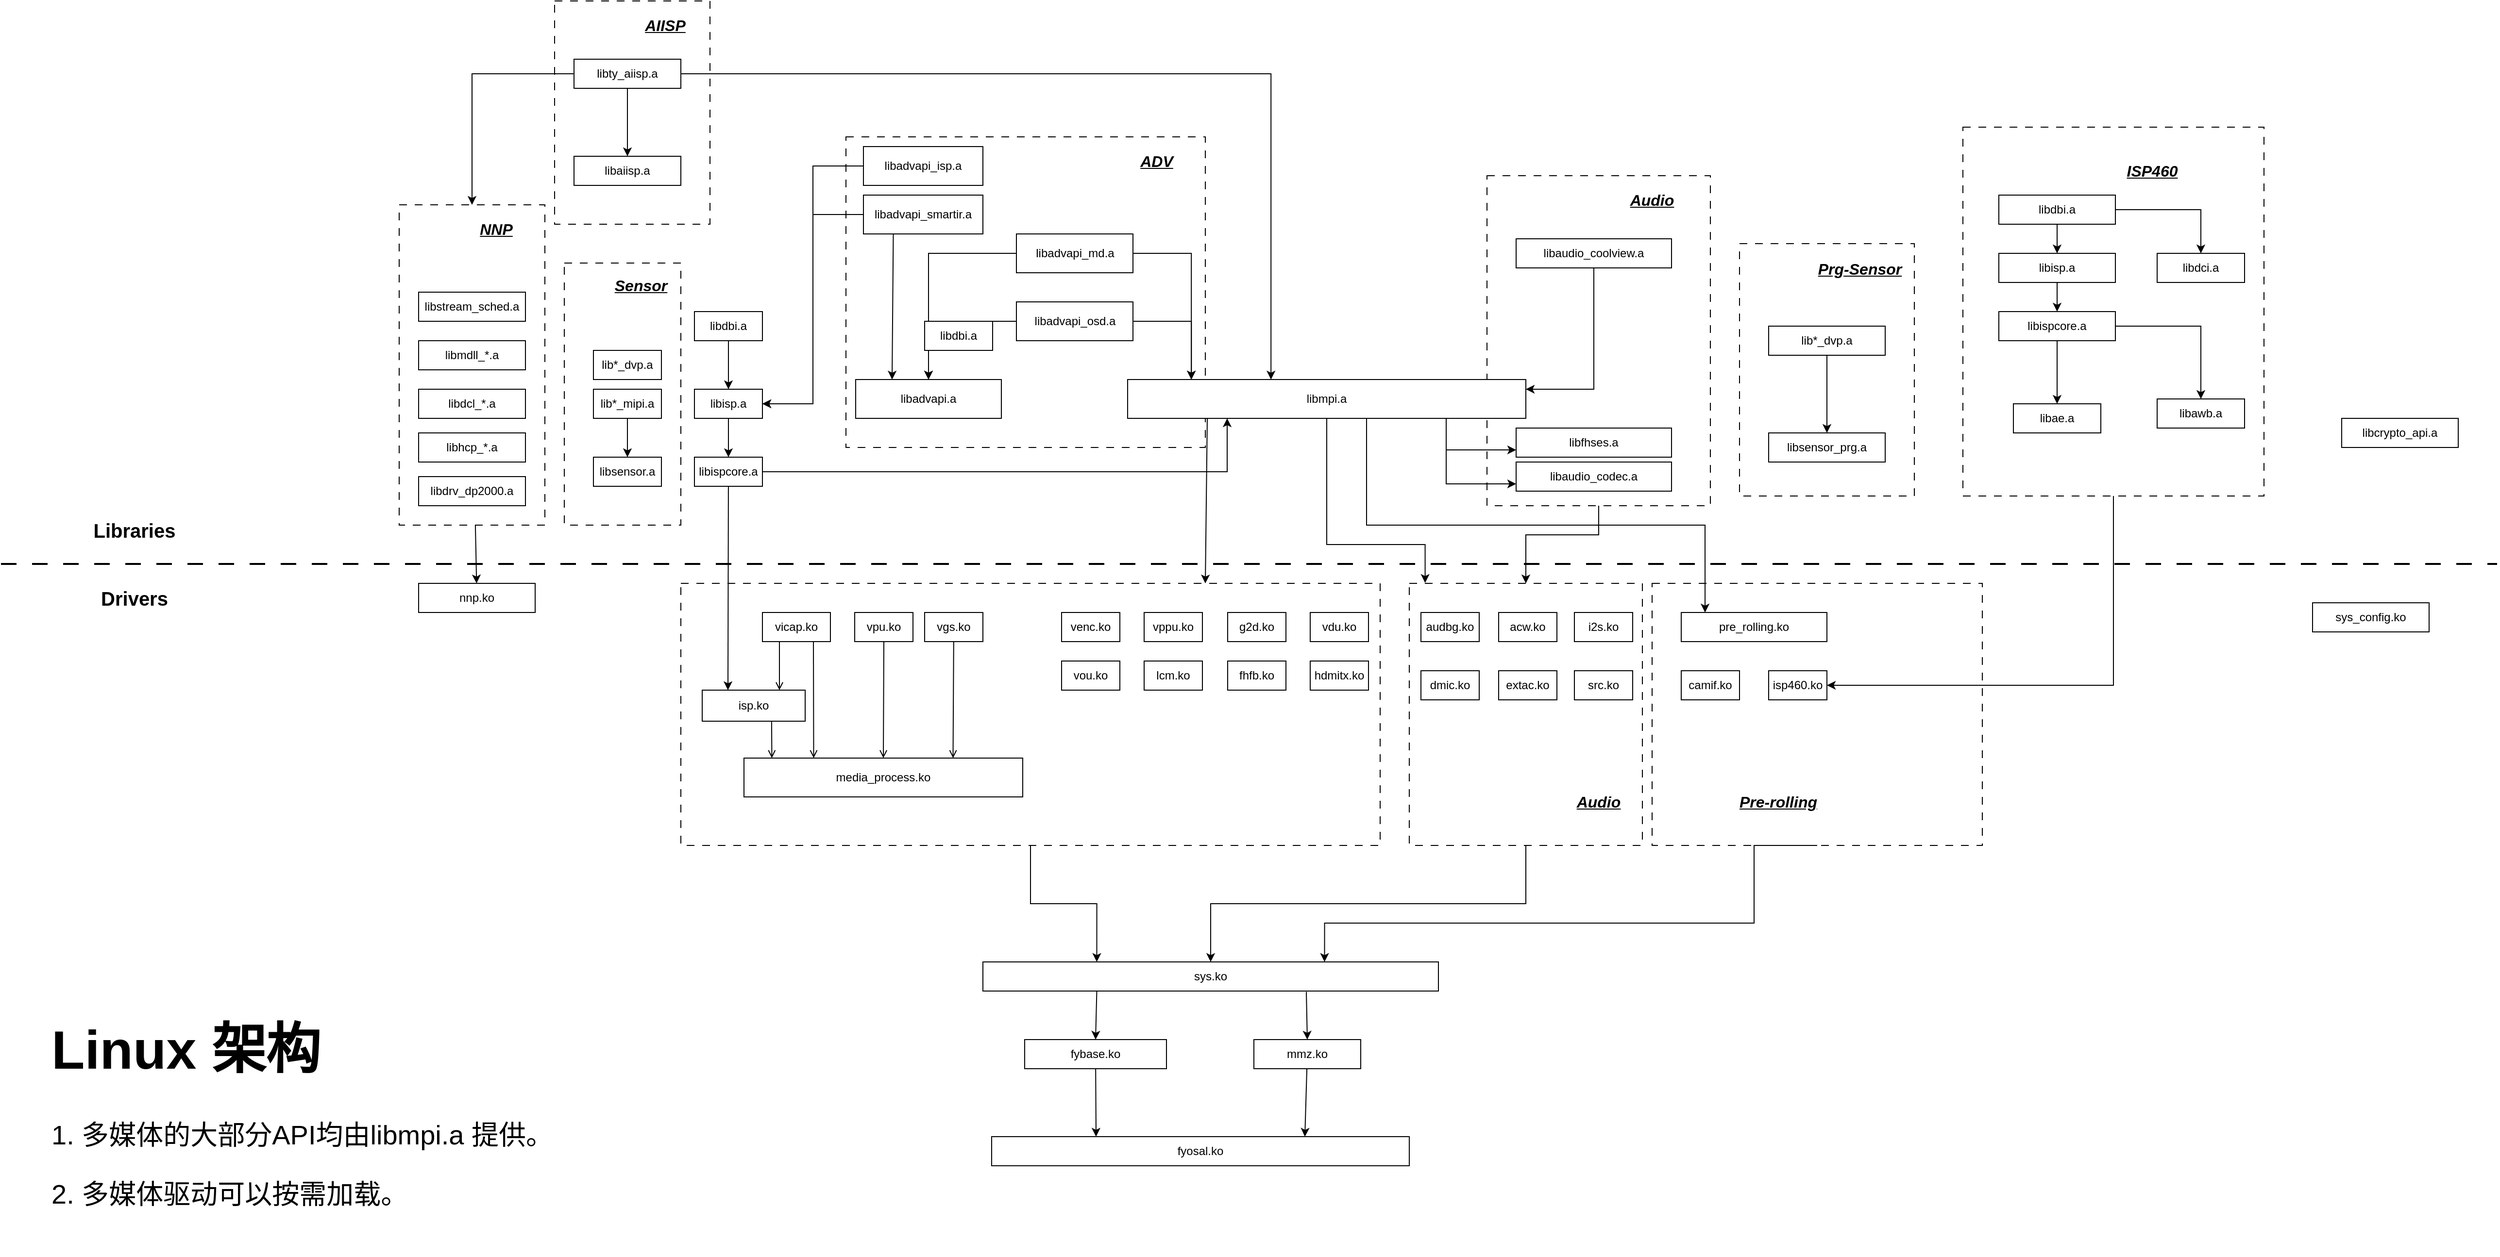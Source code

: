 <mxfile version="28.1.0" pages="2">
  <diagram name="Linux" id="HvUOIocHKBapucaxDCyF">
    <mxGraphModel dx="3624" dy="1783" grid="1" gridSize="10" guides="1" tooltips="1" connect="1" arrows="1" fold="1" page="1" pageScale="1" pageWidth="1169" pageHeight="827" math="0" shadow="0">
      <root>
        <mxCell id="0" />
        <mxCell id="1" parent="0" />
        <mxCell id="B1P1WOeIG1nE8jU6n831-16" value="" style="rounded=0;whiteSpace=wrap;html=1;dashed=1;dashPattern=8 8;" parent="1" vertex="1">
          <mxGeometry x="1040" y="420" width="340" height="270" as="geometry" />
        </mxCell>
        <mxCell id="8_r2tJy2Vj6CYS1bndZp-15" style="edgeStyle=orthogonalEdgeStyle;rounded=0;orthogonalLoop=1;jettySize=auto;html=1;entryX=1;entryY=0.5;entryDx=0;entryDy=0;exitX=0.5;exitY=1;exitDx=0;exitDy=0;" parent="1" source="8_r2tJy2Vj6CYS1bndZp-11" target="B1P1WOeIG1nE8jU6n831-7" edge="1">
          <mxGeometry relative="1" as="geometry" />
        </mxCell>
        <mxCell id="8_r2tJy2Vj6CYS1bndZp-11" value="" style="rounded=0;whiteSpace=wrap;html=1;dashed=1;dashPattern=8 8;" parent="1" vertex="1">
          <mxGeometry x="1360" y="-50" width="310" height="380" as="geometry" />
        </mxCell>
        <mxCell id="B1P1WOeIG1nE8jU6n831-76" value="" style="rounded=0;whiteSpace=wrap;html=1;dashed=1;dashPattern=8 8;" parent="1" vertex="1">
          <mxGeometry x="1130" y="70" width="180" height="260" as="geometry" />
        </mxCell>
        <mxCell id="B1P1WOeIG1nE8jU6n831-70" style="edgeStyle=orthogonalEdgeStyle;rounded=0;orthogonalLoop=1;jettySize=auto;html=1;entryX=0.5;entryY=0;entryDx=0;entryDy=0;exitX=0.5;exitY=1;exitDx=0;exitDy=0;" parent="1" source="B1P1WOeIG1nE8jU6n831-69" target="B1P1WOeIG1nE8jU6n831-15" edge="1">
          <mxGeometry relative="1" as="geometry">
            <mxPoint x="985" y="390" as="targetPoint" />
            <Array as="points">
              <mxPoint x="985" y="370" />
              <mxPoint x="910" y="370" />
            </Array>
          </mxGeometry>
        </mxCell>
        <mxCell id="B1P1WOeIG1nE8jU6n831-69" value="" style="rounded=0;whiteSpace=wrap;html=1;dashed=1;dashPattern=8 8;" parent="1" vertex="1">
          <mxGeometry x="870" width="230" height="340" as="geometry" />
        </mxCell>
        <mxCell id="B1P1WOeIG1nE8jU6n831-66" value="" style="rounded=0;whiteSpace=wrap;html=1;dashed=1;dashPattern=8 8;" parent="1" vertex="1">
          <mxGeometry x="-80" y="90" width="120" height="270" as="geometry" />
        </mxCell>
        <mxCell id="B1P1WOeIG1nE8jU6n831-58" value="" style="rounded=0;whiteSpace=wrap;html=1;dashed=1;dashPattern=8 8;" parent="1" vertex="1">
          <mxGeometry x="-90" y="-180" width="160" height="230" as="geometry" />
        </mxCell>
        <mxCell id="B1P1WOeIG1nE8jU6n831-57" value="" style="edgeStyle=none;rounded=0;orthogonalLoop=1;jettySize=auto;html=1;" parent="1" source="B1P1WOeIG1nE8jU6n831-50" target="B1P1WOeIG1nE8jU6n831-12" edge="1">
          <mxGeometry relative="1" as="geometry" />
        </mxCell>
        <mxCell id="B1P1WOeIG1nE8jU6n831-50" value="" style="rounded=0;whiteSpace=wrap;html=1;dashed=1;dashPattern=8 8;" parent="1" vertex="1">
          <mxGeometry x="-250" y="30" width="150" height="330" as="geometry" />
        </mxCell>
        <mxCell id="B1P1WOeIG1nE8jU6n831-39" value="" style="rounded=0;whiteSpace=wrap;html=1;dashed=1;dashPattern=8 8;" parent="1" vertex="1">
          <mxGeometry x="210" y="-40" width="370" height="320" as="geometry" />
        </mxCell>
        <mxCell id="y1lq48-oXj5TqSKPlqnz-2" style="edgeStyle=orthogonalEdgeStyle;rounded=0;orthogonalLoop=1;jettySize=auto;html=1;entryX=0.75;entryY=0;entryDx=0;entryDy=0;exitX=0.5;exitY=1;exitDx=0;exitDy=0;" parent="1" source="B1P1WOeIG1nE8jU6n831-16" target="j-SoW3xQul4vtmljvLiX-20" edge="1">
          <mxGeometry relative="1" as="geometry">
            <Array as="points">
              <mxPoint x="1145" y="770" />
              <mxPoint x="703" y="770" />
            </Array>
          </mxGeometry>
        </mxCell>
        <mxCell id="y1lq48-oXj5TqSKPlqnz-1" style="edgeStyle=orthogonalEdgeStyle;rounded=0;orthogonalLoop=1;jettySize=auto;html=1;entryX=0.5;entryY=0;entryDx=0;entryDy=0;" parent="1" source="B1P1WOeIG1nE8jU6n831-15" target="j-SoW3xQul4vtmljvLiX-20" edge="1">
          <mxGeometry relative="1" as="geometry" />
        </mxCell>
        <mxCell id="B1P1WOeIG1nE8jU6n831-15" value="" style="rounded=0;whiteSpace=wrap;html=1;dashed=1;dashPattern=8 8;" parent="1" vertex="1">
          <mxGeometry x="790" y="420" width="240" height="270" as="geometry" />
        </mxCell>
        <mxCell id="B1P1WOeIG1nE8jU6n831-11" value="" style="rounded=0;whiteSpace=wrap;html=1;dashed=1;dashPattern=8 8;" parent="1" vertex="1">
          <mxGeometry x="40" y="420" width="720" height="270" as="geometry" />
        </mxCell>
        <mxCell id="B1P1WOeIG1nE8jU6n831-26" style="edgeStyle=orthogonalEdgeStyle;rounded=0;orthogonalLoop=1;jettySize=auto;html=1;entryX=0.068;entryY=-0.002;entryDx=0;entryDy=0;exitX=0.5;exitY=1;exitDx=0;exitDy=0;exitPerimeter=0;entryPerimeter=0;" parent="1" source="j-SoW3xQul4vtmljvLiX-5" target="B1P1WOeIG1nE8jU6n831-15" edge="1">
          <mxGeometry relative="1" as="geometry">
            <Array as="points">
              <mxPoint x="705" y="380" />
              <mxPoint x="806" y="380" />
            </Array>
          </mxGeometry>
        </mxCell>
        <mxCell id="B1P1WOeIG1nE8jU6n831-71" style="edgeStyle=orthogonalEdgeStyle;rounded=0;orthogonalLoop=1;jettySize=auto;html=1;entryX=0;entryY=0.75;entryDx=0;entryDy=0;exitX=0.8;exitY=1;exitDx=0;exitDy=0;exitPerimeter=0;" parent="1" source="j-SoW3xQul4vtmljvLiX-5" target="B1P1WOeIG1nE8jU6n831-59" edge="1">
          <mxGeometry relative="1" as="geometry" />
        </mxCell>
        <mxCell id="B1P1WOeIG1nE8jU6n831-87" style="edgeStyle=orthogonalEdgeStyle;rounded=0;orthogonalLoop=1;jettySize=auto;html=1;exitX=0.6;exitY=1;exitDx=0;exitDy=0;exitPerimeter=0;entryX=0.25;entryY=0;entryDx=0;entryDy=0;" parent="1" source="j-SoW3xQul4vtmljvLiX-5" edge="1">
          <mxGeometry relative="1" as="geometry">
            <mxPoint x="748.04" y="280" as="sourcePoint" />
            <mxPoint x="1094.54" y="450" as="targetPoint" />
            <Array as="points">
              <mxPoint x="746" y="360" />
              <mxPoint x="1094" y="360" />
            </Array>
          </mxGeometry>
        </mxCell>
        <mxCell id="j-SoW3xQul4vtmljvLiX-5" value="libmpi.a" style="rounded=0;whiteSpace=wrap;html=1;points=[[0,0,0,0,0],[0,0.25,0,0,0],[0,0.5,0,0,0],[0,0.75,0,0,0],[0,1,0,0,0],[0.16,0,0,0,0],[0.2,1,0,0,0],[0.25,0,0,0,0],[0.25,1,0,0,0],[0.36,0,0,0,0],[0.4,1,0,0,0],[0.5,0,0,0,0],[0.5,1,0,0,0],[0.56,0,0,0,0],[0.6,1,0,0,0],[0.75,0,0,0,0],[0.75,1,0,0,0],[0.76,0,0,0,0],[0.8,1,0,0,0],[1,0,0,0,0],[1,0.25,0,0,0],[1,0.5,0,0,0],[1,0.75,0,0,0],[1,1,0,0,0]];" parent="1" vertex="1">
          <mxGeometry x="500" y="210" width="410" height="40" as="geometry" />
        </mxCell>
        <mxCell id="j-SoW3xQul4vtmljvLiX-7" value="" style="endArrow=none;dashed=1;html=1;dashPattern=8 8;strokeWidth=2;rounded=0;" parent="1" edge="1">
          <mxGeometry width="50" height="50" relative="1" as="geometry">
            <mxPoint x="-660" y="400" as="sourcePoint" />
            <mxPoint x="1590" y="400" as="targetPoint" />
          </mxGeometry>
        </mxCell>
        <mxCell id="j-SoW3xQul4vtmljvLiX-19" value="" style="edgeStyle=none;rounded=0;orthogonalLoop=1;jettySize=auto;html=1;entryX=0.1;entryY=0;entryDx=0;entryDy=0;entryPerimeter=0;exitX=0.674;exitY=1.01;exitDx=0;exitDy=0;exitPerimeter=0;endArrow=open;endFill=0;" parent="1" source="j-SoW3xQul4vtmljvLiX-9" target="j-SoW3xQul4vtmljvLiX-14" edge="1">
          <mxGeometry relative="1" as="geometry" />
        </mxCell>
        <mxCell id="j-SoW3xQul4vtmljvLiX-9" value="isp.ko" style="rounded=0;whiteSpace=wrap;html=1;" parent="1" vertex="1">
          <mxGeometry x="62" y="530" width="106" height="32" as="geometry" />
        </mxCell>
        <mxCell id="j-SoW3xQul4vtmljvLiX-16" style="edgeStyle=none;rounded=0;orthogonalLoop=1;jettySize=auto;html=1;entryX=0.25;entryY=0;entryDx=0;entryDy=0;exitX=0.75;exitY=1;exitDx=0;exitDy=0;endArrow=open;endFill=0;" parent="1" source="j-SoW3xQul4vtmljvLiX-10" target="j-SoW3xQul4vtmljvLiX-14" edge="1">
          <mxGeometry relative="1" as="geometry" />
        </mxCell>
        <mxCell id="j-SoW3xQul4vtmljvLiX-10" value="vicap.ko" style="rounded=0;whiteSpace=wrap;html=1;" parent="1" vertex="1">
          <mxGeometry x="124" y="450" width="70" height="30" as="geometry" />
        </mxCell>
        <mxCell id="j-SoW3xQul4vtmljvLiX-17" style="edgeStyle=none;rounded=0;orthogonalLoop=1;jettySize=auto;html=1;entryX=0.5;entryY=0;entryDx=0;entryDy=0;exitX=0.5;exitY=1;exitDx=0;exitDy=0;endArrow=open;endFill=0;" parent="1" source="j-SoW3xQul4vtmljvLiX-11" target="j-SoW3xQul4vtmljvLiX-14" edge="1">
          <mxGeometry relative="1" as="geometry">
            <mxPoint x="253.071" y="480" as="sourcePoint" />
            <mxPoint x="247.5" y="600" as="targetPoint" />
          </mxGeometry>
        </mxCell>
        <mxCell id="j-SoW3xQul4vtmljvLiX-11" value="vpu.ko" style="rounded=0;whiteSpace=wrap;html=1;" parent="1" vertex="1">
          <mxGeometry x="219" y="450" width="60" height="30" as="geometry" />
        </mxCell>
        <mxCell id="j-SoW3xQul4vtmljvLiX-18" style="edgeStyle=none;rounded=0;orthogonalLoop=1;jettySize=auto;html=1;entryX=0.75;entryY=0;entryDx=0;entryDy=0;endArrow=open;endFill=0;" parent="1" source="j-SoW3xQul4vtmljvLiX-12" target="j-SoW3xQul4vtmljvLiX-14" edge="1">
          <mxGeometry relative="1" as="geometry" />
        </mxCell>
        <mxCell id="j-SoW3xQul4vtmljvLiX-12" value="vgs.ko" style="rounded=0;whiteSpace=wrap;html=1;" parent="1" vertex="1">
          <mxGeometry x="291" y="450" width="60" height="30" as="geometry" />
        </mxCell>
        <mxCell id="j-SoW3xQul4vtmljvLiX-14" value="media_process.ko" style="rounded=0;whiteSpace=wrap;html=1;points=[[0,0,0,0,0],[0,0.25,0,0,0],[0,0.5,0,0,0],[0,0.75,0,0,0],[0,1,0,0,0],[0.1,0,0,0,0],[0.25,0,0,0,0],[0.25,1,0,0,0],[0.41,0,0,0,0],[0.5,0,0,0,0],[0.5,1,0,0,0],[0.63,0,0,0,0],[0.75,0,0,0,0],[0.75,1,0,0,0],[0.89,0,0,0,0],[1,0,0,0,0],[1,0.25,0,0,0],[1,0.5,0,0,0],[1,0.75,0,0,0],[1,1,0,0,0]];" parent="1" vertex="1">
          <mxGeometry x="105" y="600" width="287" height="40" as="geometry" />
        </mxCell>
        <mxCell id="j-SoW3xQul4vtmljvLiX-15" style="edgeStyle=none;rounded=0;orthogonalLoop=1;jettySize=auto;html=1;exitX=0.25;exitY=1;exitDx=0;exitDy=0;endArrow=open;endFill=0;entryX=0.75;entryY=0;entryDx=0;entryDy=0;" parent="1" source="j-SoW3xQul4vtmljvLiX-10" target="j-SoW3xQul4vtmljvLiX-9" edge="1">
          <mxGeometry relative="1" as="geometry">
            <mxPoint x="134" y="520" as="targetPoint" />
          </mxGeometry>
        </mxCell>
        <mxCell id="B1P1WOeIG1nE8jU6n831-41" style="edgeStyle=none;rounded=0;orthogonalLoop=1;jettySize=auto;html=1;entryX=0.5;entryY=0;entryDx=0;entryDy=0;entryPerimeter=0;exitX=0.71;exitY=1.027;exitDx=0;exitDy=0;exitPerimeter=0;" parent="1" source="j-SoW3xQul4vtmljvLiX-20" target="j-SoW3xQul4vtmljvLiX-23" edge="1">
          <mxGeometry relative="1" as="geometry" />
        </mxCell>
        <mxCell id="j-SoW3xQul4vtmljvLiX-20" value="sys.ko" style="rounded=0;whiteSpace=wrap;html=1;" parent="1" vertex="1">
          <mxGeometry x="351" y="810" width="469" height="30" as="geometry" />
        </mxCell>
        <mxCell id="j-SoW3xQul4vtmljvLiX-21" value="fybase.ko" style="rounded=0;whiteSpace=wrap;html=1;points=[[0,0,0,0,0],[0,0.25,0,0,0],[0,0.5,0,0,0],[0,0.75,0,0,0],[0,1,0,0,0],[0.25,0,0,0,0],[0.25,1,0,0,0],[0.5,0,0,0,0],[0.5,1,0,0,0],[0.75,0,0,0,0],[0.75,1,0,0,0],[1,0,0,0,0],[1,0.25,0,0,0],[1,0.5,0,0,0],[1,0.75,0,0,0],[1,1,0,0,0]];" parent="1" vertex="1">
          <mxGeometry x="394" y="890" width="146" height="30" as="geometry" />
        </mxCell>
        <mxCell id="j-SoW3xQul4vtmljvLiX-22" value="fyosal.ko" style="rounded=0;whiteSpace=wrap;html=1;points=[[0,0,0,0,0],[0,0.25,0,0,0],[0,0.5,0,0,0],[0,0.75,0,0,0],[0,1,0,0,0],[0.25,0,0,0,0],[0.25,1,0,0,0],[0.5,0,0,0,0],[0.5,1,0,0,0],[0.75,0,0,0,0],[0.75,1,0,0,0],[1,0,0,0,0],[1,0.25,0,0,0],[1,0.5,0,0,0],[1,0.75,0,0,0],[1,1,0,0,0]];" parent="1" vertex="1">
          <mxGeometry x="360" y="990" width="430" height="30" as="geometry" />
        </mxCell>
        <mxCell id="j-SoW3xQul4vtmljvLiX-23" value="mmz.ko" style="rounded=0;whiteSpace=wrap;html=1;points=[[0,0,0,0,0],[0,0.25,0,0,0],[0,0.5,0,0,0],[0,0.75,0,0,0],[0,1,0,0,0],[0.25,0,0,0,0],[0.25,1,0,0,0],[0.5,0,0,0,0],[0.5,1,0,0,0],[0.75,0,0,0,0],[0.75,1,0,0,0],[1,0,0,0,0],[1,0.25,0,0,0],[1,0.5,0,0,0],[1,0.75,0,0,0],[1,1,0,0,0]];" parent="1" vertex="1">
          <mxGeometry x="630" y="890" width="110" height="30" as="geometry" />
        </mxCell>
        <mxCell id="j-SoW3xQul4vtmljvLiX-24" style="edgeStyle=orthogonalEdgeStyle;rounded=0;orthogonalLoop=1;jettySize=auto;html=1;entryX=0.25;entryY=0;entryDx=0;entryDy=0;entryPerimeter=0;exitX=0.5;exitY=1;exitDx=0;exitDy=0;" parent="1" source="B1P1WOeIG1nE8jU6n831-11" target="j-SoW3xQul4vtmljvLiX-20" edge="1">
          <mxGeometry relative="1" as="geometry" />
        </mxCell>
        <mxCell id="j-SoW3xQul4vtmljvLiX-25" value="venc.ko" style="rounded=0;whiteSpace=wrap;html=1;" parent="1" vertex="1">
          <mxGeometry x="432" y="450" width="60" height="30" as="geometry" />
        </mxCell>
        <mxCell id="j-SoW3xQul4vtmljvLiX-26" value="vppu.ko" style="rounded=0;whiteSpace=wrap;html=1;" parent="1" vertex="1">
          <mxGeometry x="517" y="450" width="60" height="30" as="geometry" />
        </mxCell>
        <mxCell id="j-SoW3xQul4vtmljvLiX-27" value="g2d.ko" style="rounded=0;whiteSpace=wrap;html=1;" parent="1" vertex="1">
          <mxGeometry x="603" y="450" width="60" height="30" as="geometry" />
        </mxCell>
        <mxCell id="j-SoW3xQul4vtmljvLiX-28" value="vdu.ko" style="rounded=0;whiteSpace=wrap;html=1;" parent="1" vertex="1">
          <mxGeometry x="688" y="450" width="60" height="30" as="geometry" />
        </mxCell>
        <mxCell id="j-SoW3xQul4vtmljvLiX-29" value="vou.ko" style="rounded=0;whiteSpace=wrap;html=1;" parent="1" vertex="1">
          <mxGeometry x="432" y="500" width="60" height="30" as="geometry" />
        </mxCell>
        <mxCell id="j-SoW3xQul4vtmljvLiX-30" value="audbg.ko" style="rounded=0;whiteSpace=wrap;html=1;" parent="1" vertex="1">
          <mxGeometry x="802" y="450" width="60" height="30" as="geometry" />
        </mxCell>
        <mxCell id="j-SoW3xQul4vtmljvLiX-31" value="acw.ko" style="rounded=0;whiteSpace=wrap;html=1;" parent="1" vertex="1">
          <mxGeometry x="882" y="450" width="60" height="30" as="geometry" />
        </mxCell>
        <mxCell id="B1P1WOeIG1nE8jU6n831-1" value="dmic.ko" style="rounded=0;whiteSpace=wrap;html=1;" parent="1" vertex="1">
          <mxGeometry x="802" y="510" width="60" height="30" as="geometry" />
        </mxCell>
        <mxCell id="B1P1WOeIG1nE8jU6n831-2" value="extac.ko" style="rounded=0;whiteSpace=wrap;html=1;" parent="1" vertex="1">
          <mxGeometry x="882" y="510" width="60" height="30" as="geometry" />
        </mxCell>
        <mxCell id="B1P1WOeIG1nE8jU6n831-3" value="i2s.ko" style="rounded=0;whiteSpace=wrap;html=1;" parent="1" vertex="1">
          <mxGeometry x="960" y="450" width="60" height="30" as="geometry" />
        </mxCell>
        <mxCell id="B1P1WOeIG1nE8jU6n831-4" value="src.ko" style="rounded=0;whiteSpace=wrap;html=1;" parent="1" vertex="1">
          <mxGeometry x="960" y="510" width="60" height="30" as="geometry" />
        </mxCell>
        <mxCell id="B1P1WOeIG1nE8jU6n831-5" value="lcm.ko" style="rounded=0;whiteSpace=wrap;html=1;" parent="1" vertex="1">
          <mxGeometry x="517" y="500" width="60" height="30" as="geometry" />
        </mxCell>
        <mxCell id="B1P1WOeIG1nE8jU6n831-6" value="pre_rolling.ko" style="rounded=0;whiteSpace=wrap;html=1;" parent="1" vertex="1">
          <mxGeometry x="1070" y="450" width="150" height="30" as="geometry" />
        </mxCell>
        <mxCell id="B1P1WOeIG1nE8jU6n831-7" value="isp460.ko" style="rounded=0;whiteSpace=wrap;html=1;" parent="1" vertex="1">
          <mxGeometry x="1160" y="510" width="60" height="30" as="geometry" />
        </mxCell>
        <mxCell id="B1P1WOeIG1nE8jU6n831-8" value="camif.ko" style="rounded=0;whiteSpace=wrap;html=1;" parent="1" vertex="1">
          <mxGeometry x="1070" y="510" width="60" height="30" as="geometry" />
        </mxCell>
        <mxCell id="B1P1WOeIG1nE8jU6n831-12" value="nnp.ko" style="rounded=0;whiteSpace=wrap;html=1;" parent="1" vertex="1">
          <mxGeometry x="-230" y="420" width="120" height="30" as="geometry" />
        </mxCell>
        <mxCell id="B1P1WOeIG1nE8jU6n831-13" value="fhfb.ko" style="rounded=0;whiteSpace=wrap;html=1;" parent="1" vertex="1">
          <mxGeometry x="603" y="500" width="60" height="30" as="geometry" />
        </mxCell>
        <mxCell id="B1P1WOeIG1nE8jU6n831-14" value="sys_config.ko" style="rounded=0;whiteSpace=wrap;html=1;" parent="1" vertex="1">
          <mxGeometry x="1720" y="440" width="120" height="30" as="geometry" />
        </mxCell>
        <mxCell id="B1P1WOeIG1nE8jU6n831-20" style="edgeStyle=none;rounded=0;orthogonalLoop=1;jettySize=auto;html=1;entryX=0.25;entryY=0;entryDx=0;entryDy=0;" parent="1" source="B1P1WOeIG1nE8jU6n831-17" target="j-SoW3xQul4vtmljvLiX-9" edge="1">
          <mxGeometry relative="1" as="geometry" />
        </mxCell>
        <mxCell id="B1P1WOeIG1nE8jU6n831-17" value="libispcore.a" style="rounded=0;whiteSpace=wrap;html=1;" parent="1" vertex="1">
          <mxGeometry x="54" y="290" width="70" height="30" as="geometry" />
        </mxCell>
        <mxCell id="B1P1WOeIG1nE8jU6n831-23" style="edgeStyle=none;rounded=0;orthogonalLoop=1;jettySize=auto;html=1;entryX=0.5;entryY=0;entryDx=0;entryDy=0;" parent="1" source="B1P1WOeIG1nE8jU6n831-18" target="B1P1WOeIG1nE8jU6n831-17" edge="1">
          <mxGeometry relative="1" as="geometry" />
        </mxCell>
        <mxCell id="B1P1WOeIG1nE8jU6n831-18" value="libisp.a" style="rounded=0;whiteSpace=wrap;html=1;" parent="1" vertex="1">
          <mxGeometry x="54" y="220" width="70" height="30" as="geometry" />
        </mxCell>
        <mxCell id="B1P1WOeIG1nE8jU6n831-24" value="" style="edgeStyle=none;rounded=0;orthogonalLoop=1;jettySize=auto;html=1;" parent="1" source="B1P1WOeIG1nE8jU6n831-19" target="B1P1WOeIG1nE8jU6n831-18" edge="1">
          <mxGeometry relative="1" as="geometry" />
        </mxCell>
        <mxCell id="B1P1WOeIG1nE8jU6n831-19" value="libdbi.a" style="rounded=0;whiteSpace=wrap;html=1;" parent="1" vertex="1">
          <mxGeometry x="54" y="140" width="70" height="30" as="geometry" />
        </mxCell>
        <mxCell id="B1P1WOeIG1nE8jU6n831-22" style="edgeStyle=none;rounded=0;orthogonalLoop=1;jettySize=auto;html=1;entryX=0.75;entryY=0;entryDx=0;entryDy=0;exitX=0.2;exitY=1;exitDx=0;exitDy=0;exitPerimeter=0;" parent="1" source="j-SoW3xQul4vtmljvLiX-5" target="B1P1WOeIG1nE8jU6n831-11" edge="1">
          <mxGeometry relative="1" as="geometry">
            <mxPoint x="700" y="330" as="sourcePoint" />
          </mxGeometry>
        </mxCell>
        <mxCell id="B1P1WOeIG1nE8jU6n831-25" value="hdmitx.ko" style="rounded=0;whiteSpace=wrap;html=1;" parent="1" vertex="1">
          <mxGeometry x="688" y="500" width="60" height="30" as="geometry" />
        </mxCell>
        <mxCell id="B1P1WOeIG1nE8jU6n831-27" value="libadvapi.a" style="rounded=0;whiteSpace=wrap;html=1;" parent="1" vertex="1">
          <mxGeometry x="220" y="210" width="150" height="40" as="geometry" />
        </mxCell>
        <mxCell id="B1P1WOeIG1nE8jU6n831-35" value="" style="edgeStyle=orthogonalEdgeStyle;rounded=0;orthogonalLoop=1;jettySize=auto;html=1;entryX=0.5;entryY=0;entryDx=0;entryDy=0;" parent="1" source="B1P1WOeIG1nE8jU6n831-28" target="B1P1WOeIG1nE8jU6n831-27" edge="1">
          <mxGeometry relative="1" as="geometry" />
        </mxCell>
        <mxCell id="B1P1WOeIG1nE8jU6n831-28" value="libadvapi_md.a" style="rounded=0;whiteSpace=wrap;html=1;" parent="1" vertex="1">
          <mxGeometry x="385.5" y="60" width="120" height="40" as="geometry" />
        </mxCell>
        <mxCell id="B1P1WOeIG1nE8jU6n831-31" style="edgeStyle=orthogonalEdgeStyle;rounded=0;orthogonalLoop=1;jettySize=auto;html=1;entryX=0.5;entryY=0;entryDx=0;entryDy=0;" parent="1" source="B1P1WOeIG1nE8jU6n831-29" target="B1P1WOeIG1nE8jU6n831-27" edge="1">
          <mxGeometry relative="1" as="geometry" />
        </mxCell>
        <mxCell id="B1P1WOeIG1nE8jU6n831-29" value="libadvapi_osd.a" style="rounded=0;whiteSpace=wrap;html=1;" parent="1" vertex="1">
          <mxGeometry x="385.5" y="130" width="120" height="40" as="geometry" />
        </mxCell>
        <mxCell id="B1P1WOeIG1nE8jU6n831-32" style="edgeStyle=none;rounded=0;orthogonalLoop=1;jettySize=auto;html=1;exitX=0.25;exitY=1;exitDx=0;exitDy=0;entryX=0.25;entryY=0;entryDx=0;entryDy=0;" parent="1" source="B1P1WOeIG1nE8jU6n831-30" target="B1P1WOeIG1nE8jU6n831-27" edge="1">
          <mxGeometry relative="1" as="geometry" />
        </mxCell>
        <mxCell id="B1P1WOeIG1nE8jU6n831-34" style="edgeStyle=orthogonalEdgeStyle;rounded=0;orthogonalLoop=1;jettySize=auto;html=1;entryX=1;entryY=0.5;entryDx=0;entryDy=0;" parent="1" source="B1P1WOeIG1nE8jU6n831-30" target="B1P1WOeIG1nE8jU6n831-18" edge="1">
          <mxGeometry relative="1" as="geometry" />
        </mxCell>
        <mxCell id="B1P1WOeIG1nE8jU6n831-30" value="libadvapi_smartir.a" style="rounded=0;whiteSpace=wrap;html=1;" parent="1" vertex="1">
          <mxGeometry x="228" y="20" width="123" height="40" as="geometry" />
        </mxCell>
        <mxCell id="B1P1WOeIG1nE8jU6n831-37" style="edgeStyle=orthogonalEdgeStyle;rounded=0;orthogonalLoop=1;jettySize=auto;html=1;entryX=0.16;entryY=0;entryDx=0;entryDy=0;entryPerimeter=0;exitX=1;exitY=0.5;exitDx=0;exitDy=0;" parent="1" source="B1P1WOeIG1nE8jU6n831-28" target="j-SoW3xQul4vtmljvLiX-5" edge="1">
          <mxGeometry relative="1" as="geometry" />
        </mxCell>
        <mxCell id="B1P1WOeIG1nE8jU6n831-38" style="edgeStyle=orthogonalEdgeStyle;rounded=0;orthogonalLoop=1;jettySize=auto;html=1;entryX=0.16;entryY=0;entryDx=0;entryDy=0;entryPerimeter=0;exitX=1;exitY=0.5;exitDx=0;exitDy=0;" parent="1" source="B1P1WOeIG1nE8jU6n831-29" target="j-SoW3xQul4vtmljvLiX-5" edge="1">
          <mxGeometry relative="1" as="geometry" />
        </mxCell>
        <mxCell id="B1P1WOeIG1nE8jU6n831-40" style="edgeStyle=none;rounded=0;orthogonalLoop=1;jettySize=auto;html=1;exitX=0.25;exitY=1;exitDx=0;exitDy=0;entryX=0.5;entryY=0;entryDx=0;entryDy=0;entryPerimeter=0;" parent="1" source="j-SoW3xQul4vtmljvLiX-20" target="j-SoW3xQul4vtmljvLiX-21" edge="1">
          <mxGeometry relative="1" as="geometry" />
        </mxCell>
        <mxCell id="B1P1WOeIG1nE8jU6n831-42" style="edgeStyle=none;rounded=0;orthogonalLoop=1;jettySize=auto;html=1;entryX=0.25;entryY=0;entryDx=0;entryDy=0;entryPerimeter=0;" parent="1" source="j-SoW3xQul4vtmljvLiX-21" target="j-SoW3xQul4vtmljvLiX-22" edge="1">
          <mxGeometry relative="1" as="geometry" />
        </mxCell>
        <mxCell id="B1P1WOeIG1nE8jU6n831-43" style="edgeStyle=none;rounded=0;orthogonalLoop=1;jettySize=auto;html=1;entryX=0.75;entryY=0;entryDx=0;entryDy=0;entryPerimeter=0;" parent="1" source="j-SoW3xQul4vtmljvLiX-23" target="j-SoW3xQul4vtmljvLiX-22" edge="1">
          <mxGeometry relative="1" as="geometry" />
        </mxCell>
        <mxCell id="B1P1WOeIG1nE8jU6n831-45" value="libdrv_dp2000.a" style="rounded=0;whiteSpace=wrap;html=1;" parent="1" vertex="1">
          <mxGeometry x="-230" y="310" width="110" height="30" as="geometry" />
        </mxCell>
        <mxCell id="B1P1WOeIG1nE8jU6n831-46" value="libhcp_*.a" style="rounded=0;whiteSpace=wrap;html=1;" parent="1" vertex="1">
          <mxGeometry x="-230" y="265" width="110" height="30" as="geometry" />
        </mxCell>
        <mxCell id="B1P1WOeIG1nE8jU6n831-47" value="libdcl_*.a" style="rounded=0;whiteSpace=wrap;html=1;" parent="1" vertex="1">
          <mxGeometry x="-230" y="220" width="110" height="30" as="geometry" />
        </mxCell>
        <mxCell id="B1P1WOeIG1nE8jU6n831-48" value="libmdll_*.a" style="rounded=0;whiteSpace=wrap;html=1;" parent="1" vertex="1">
          <mxGeometry x="-230" y="170" width="110" height="30" as="geometry" />
        </mxCell>
        <mxCell id="B1P1WOeIG1nE8jU6n831-49" value="libstream_sched.a" style="rounded=0;whiteSpace=wrap;html=1;" parent="1" vertex="1">
          <mxGeometry x="-230" y="120" width="110" height="30" as="geometry" />
        </mxCell>
        <mxCell id="B1P1WOeIG1nE8jU6n831-52" value="libaiisp.a" style="rounded=0;whiteSpace=wrap;html=1;" parent="1" vertex="1">
          <mxGeometry x="-70" y="-20" width="110" height="30" as="geometry" />
        </mxCell>
        <mxCell id="B1P1WOeIG1nE8jU6n831-55" style="edgeStyle=orthogonalEdgeStyle;rounded=0;orthogonalLoop=1;jettySize=auto;html=1;entryX=0.5;entryY=0;entryDx=0;entryDy=0;" parent="1" source="B1P1WOeIG1nE8jU6n831-53" target="B1P1WOeIG1nE8jU6n831-50" edge="1">
          <mxGeometry relative="1" as="geometry" />
        </mxCell>
        <mxCell id="B1P1WOeIG1nE8jU6n831-56" value="" style="edgeStyle=none;rounded=0;orthogonalLoop=1;jettySize=auto;html=1;" parent="1" source="B1P1WOeIG1nE8jU6n831-53" target="B1P1WOeIG1nE8jU6n831-52" edge="1">
          <mxGeometry relative="1" as="geometry" />
        </mxCell>
        <mxCell id="B1P1WOeIG1nE8jU6n831-53" value="libty_aiisp.a" style="rounded=0;whiteSpace=wrap;html=1;" parent="1" vertex="1">
          <mxGeometry x="-70" y="-120" width="110" height="30" as="geometry" />
        </mxCell>
        <mxCell id="B1P1WOeIG1nE8jU6n831-54" style="edgeStyle=orthogonalEdgeStyle;rounded=0;orthogonalLoop=1;jettySize=auto;html=1;entryX=0.36;entryY=0;entryDx=0;entryDy=0;entryPerimeter=0;" parent="1" source="B1P1WOeIG1nE8jU6n831-53" target="j-SoW3xQul4vtmljvLiX-5" edge="1">
          <mxGeometry relative="1" as="geometry" />
        </mxCell>
        <mxCell id="B1P1WOeIG1nE8jU6n831-59" value="libaudio_codec.a" style="rounded=0;whiteSpace=wrap;html=1;" parent="1" vertex="1">
          <mxGeometry x="900" y="295" width="160" height="30" as="geometry" />
        </mxCell>
        <mxCell id="B1P1WOeIG1nE8jU6n831-60" value="libsensor.a" style="rounded=0;whiteSpace=wrap;html=1;" parent="1" vertex="1">
          <mxGeometry x="-50" y="290" width="70" height="30" as="geometry" />
        </mxCell>
        <mxCell id="B1P1WOeIG1nE8jU6n831-65" value="" style="edgeStyle=none;rounded=0;orthogonalLoop=1;jettySize=auto;html=1;" parent="1" source="B1P1WOeIG1nE8jU6n831-63" target="B1P1WOeIG1nE8jU6n831-60" edge="1">
          <mxGeometry relative="1" as="geometry" />
        </mxCell>
        <mxCell id="B1P1WOeIG1nE8jU6n831-63" value="lib*_mipi.a" style="rounded=0;whiteSpace=wrap;html=1;" parent="1" vertex="1">
          <mxGeometry x="-50" y="220" width="70" height="30" as="geometry" />
        </mxCell>
        <mxCell id="B1P1WOeIG1nE8jU6n831-64" value="lib*_dvp.a" style="rounded=0;whiteSpace=wrap;html=1;" parent="1" vertex="1">
          <mxGeometry x="-50" y="180" width="70" height="30" as="geometry" />
        </mxCell>
        <mxCell id="B1P1WOeIG1nE8jU6n831-67" value="libaudio_coolview.a" style="rounded=0;whiteSpace=wrap;html=1;" parent="1" vertex="1">
          <mxGeometry x="900" y="65" width="160" height="30" as="geometry" />
        </mxCell>
        <mxCell id="B1P1WOeIG1nE8jU6n831-68" value="libfhses.a" style="rounded=0;whiteSpace=wrap;html=1;" parent="1" vertex="1">
          <mxGeometry x="900" y="260" width="160" height="30" as="geometry" />
        </mxCell>
        <mxCell id="B1P1WOeIG1nE8jU6n831-75" value="" style="edgeStyle=none;rounded=0;orthogonalLoop=1;jettySize=auto;html=1;" parent="1" source="B1P1WOeIG1nE8jU6n831-72" target="B1P1WOeIG1nE8jU6n831-74" edge="1">
          <mxGeometry relative="1" as="geometry" />
        </mxCell>
        <mxCell id="B1P1WOeIG1nE8jU6n831-72" value="lib*_dvp.a" style="rounded=0;whiteSpace=wrap;html=1;" parent="1" vertex="1">
          <mxGeometry x="1160" y="155" width="120" height="30" as="geometry" />
        </mxCell>
        <mxCell id="B1P1WOeIG1nE8jU6n831-74" value="libsensor_prg.a" style="rounded=0;whiteSpace=wrap;html=1;" parent="1" vertex="1">
          <mxGeometry x="1160" y="265" width="120" height="30" as="geometry" />
        </mxCell>
        <mxCell id="B1P1WOeIG1nE8jU6n831-77" value="&lt;font style=&quot;font-size: 16px;&quot;&gt;&lt;b&gt;&lt;i&gt;&lt;u&gt;NNP&lt;/u&gt;&lt;/i&gt;&lt;/b&gt;&lt;/font&gt;" style="text;html=1;align=center;verticalAlign=middle;whiteSpace=wrap;rounded=0;" parent="1" vertex="1">
          <mxGeometry x="-180" y="40" width="60" height="30" as="geometry" />
        </mxCell>
        <mxCell id="B1P1WOeIG1nE8jU6n831-78" value="&lt;font style=&quot;font-size: 16px;&quot;&gt;&lt;b&gt;&lt;i&gt;&lt;u&gt;AIISP&lt;/u&gt;&lt;/i&gt;&lt;/b&gt;&lt;/font&gt;" style="text;html=1;align=center;verticalAlign=middle;whiteSpace=wrap;rounded=0;" parent="1" vertex="1">
          <mxGeometry x="-6" y="-170" width="60" height="30" as="geometry" />
        </mxCell>
        <mxCell id="B1P1WOeIG1nE8jU6n831-79" value="&lt;font style=&quot;font-size: 16px;&quot;&gt;&lt;b&gt;&lt;i&gt;&lt;u&gt;Sensor&lt;/u&gt;&lt;/i&gt;&lt;/b&gt;&lt;/font&gt;" style="text;html=1;align=center;verticalAlign=middle;whiteSpace=wrap;rounded=0;" parent="1" vertex="1">
          <mxGeometry x="-31" y="98" width="60" height="30" as="geometry" />
        </mxCell>
        <mxCell id="B1P1WOeIG1nE8jU6n831-80" value="&lt;font style=&quot;font-size: 16px;&quot;&gt;&lt;b&gt;&lt;i&gt;&lt;u&gt;ADV&lt;/u&gt;&lt;/i&gt;&lt;/b&gt;&lt;/font&gt;" style="text;html=1;align=center;verticalAlign=middle;whiteSpace=wrap;rounded=0;" parent="1" vertex="1">
          <mxGeometry x="500" y="-30" width="60" height="30" as="geometry" />
        </mxCell>
        <mxCell id="B1P1WOeIG1nE8jU6n831-81" value="&lt;font style=&quot;font-size: 16px;&quot;&gt;&lt;b&gt;&lt;i&gt;&lt;u&gt;Audio&lt;/u&gt;&lt;/i&gt;&lt;/b&gt;&lt;/font&gt;" style="text;html=1;align=center;verticalAlign=middle;whiteSpace=wrap;rounded=0;" parent="1" vertex="1">
          <mxGeometry x="1010" y="10" width="60" height="30" as="geometry" />
        </mxCell>
        <mxCell id="B1P1WOeIG1nE8jU6n831-82" value="&lt;font style=&quot;font-size: 16px;&quot;&gt;&lt;b&gt;&lt;i&gt;&lt;u&gt;Prg-Sensor&lt;/u&gt;&lt;/i&gt;&lt;/b&gt;&lt;/font&gt;" style="text;html=1;align=center;verticalAlign=middle;whiteSpace=wrap;rounded=0;" parent="1" vertex="1">
          <mxGeometry x="1209" y="81" width="90" height="30" as="geometry" />
        </mxCell>
        <mxCell id="B1P1WOeIG1nE8jU6n831-83" value="&lt;font style=&quot;font-size: 16px;&quot;&gt;&lt;b&gt;&lt;i&gt;&lt;u&gt;Audio&lt;/u&gt;&lt;/i&gt;&lt;/b&gt;&lt;/font&gt;" style="text;html=1;align=center;verticalAlign=middle;whiteSpace=wrap;rounded=0;" parent="1" vertex="1">
          <mxGeometry x="955" y="630" width="60" height="30" as="geometry" />
        </mxCell>
        <mxCell id="B1P1WOeIG1nE8jU6n831-84" value="&lt;font style=&quot;font-size: 16px;&quot;&gt;&lt;b&gt;&lt;i&gt;&lt;u&gt;Pre-rolling&lt;/u&gt;&lt;/i&gt;&lt;/b&gt;&lt;/font&gt;" style="text;html=1;align=center;verticalAlign=middle;whiteSpace=wrap;rounded=0;" parent="1" vertex="1">
          <mxGeometry x="1100" y="630" width="140" height="30" as="geometry" />
        </mxCell>
        <mxCell id="B1P1WOeIG1nE8jU6n831-85" value="&lt;font style=&quot;font-size: 20px;&quot;&gt;&lt;b&gt;Libraries&lt;/b&gt;&lt;/font&gt;" style="text;html=1;align=center;verticalAlign=middle;whiteSpace=wrap;rounded=0;" parent="1" vertex="1">
          <mxGeometry x="-615" y="350" width="185" height="30" as="geometry" />
        </mxCell>
        <mxCell id="B1P1WOeIG1nE8jU6n831-86" value="&lt;font style=&quot;font-size: 20px;&quot;&gt;&lt;b&gt;Drivers&lt;/b&gt;&lt;/font&gt;" style="text;html=1;align=center;verticalAlign=middle;whiteSpace=wrap;rounded=0;" parent="1" vertex="1">
          <mxGeometry x="-615" y="420" width="185" height="30" as="geometry" />
        </mxCell>
        <mxCell id="B1P1WOeIG1nE8jU6n831-88" value="libcrypto_api.a" style="rounded=0;whiteSpace=wrap;html=1;" parent="1" vertex="1">
          <mxGeometry x="1750" y="250" width="120" height="30" as="geometry" />
        </mxCell>
        <mxCell id="owHGYLoNhXr26hsm2e1N-1" value="&lt;h1 style=&quot;margin-top: 0px;&quot;&gt;Linux 架构&lt;/h1&gt;&lt;p&gt;1. 多媒体的大部分API均由libmpi.a 提供。&lt;/p&gt;&lt;p&gt;2. 多媒体驱动可以按需加载。&lt;/p&gt;" style="text;html=1;whiteSpace=wrap;overflow=hidden;rounded=0;fontSize=28;" parent="1" vertex="1">
          <mxGeometry x="-610" y="860" width="550" height="250" as="geometry" />
        </mxCell>
        <mxCell id="umPC_H4Ay_sKS1-bSxrE-2" style="edgeStyle=orthogonalEdgeStyle;rounded=0;orthogonalLoop=1;jettySize=auto;html=1;entryX=1;entryY=0.5;entryDx=0;entryDy=0;" parent="1" source="umPC_H4Ay_sKS1-bSxrE-1" target="B1P1WOeIG1nE8jU6n831-18" edge="1">
          <mxGeometry relative="1" as="geometry" />
        </mxCell>
        <mxCell id="umPC_H4Ay_sKS1-bSxrE-1" value="libadvapi_isp.a" style="rounded=0;whiteSpace=wrap;html=1;" parent="1" vertex="1">
          <mxGeometry x="228" y="-30" width="123" height="40" as="geometry" />
        </mxCell>
        <mxCell id="2uC25Ydu3zufUnOZvNtu-1" style="edgeStyle=orthogonalEdgeStyle;rounded=0;orthogonalLoop=1;jettySize=auto;html=1;entryX=1;entryY=0.25;entryDx=0;entryDy=0;entryPerimeter=0;" parent="1" source="B1P1WOeIG1nE8jU6n831-67" target="j-SoW3xQul4vtmljvLiX-5" edge="1">
          <mxGeometry relative="1" as="geometry" />
        </mxCell>
        <mxCell id="2uC25Ydu3zufUnOZvNtu-2" style="edgeStyle=orthogonalEdgeStyle;rounded=0;orthogonalLoop=1;jettySize=auto;html=1;entryX=0;entryY=0.75;entryDx=0;entryDy=0;exitX=0.8;exitY=1;exitDx=0;exitDy=0;exitPerimeter=0;" parent="1" source="j-SoW3xQul4vtmljvLiX-5" target="B1P1WOeIG1nE8jU6n831-68" edge="1">
          <mxGeometry relative="1" as="geometry" />
        </mxCell>
        <mxCell id="8_r2tJy2Vj6CYS1bndZp-1" value="" style="endArrow=none;dashed=1;html=1;dashPattern=8 8;strokeWidth=2;rounded=0;" parent="1" edge="1">
          <mxGeometry width="50" height="50" relative="1" as="geometry">
            <mxPoint x="-660" y="400" as="sourcePoint" />
            <mxPoint x="1910" y="400" as="targetPoint" />
          </mxGeometry>
        </mxCell>
        <mxCell id="8_r2tJy2Vj6CYS1bndZp-4" value="libdbi.a" style="rounded=0;whiteSpace=wrap;html=1;" parent="1" vertex="1">
          <mxGeometry x="291" y="150" width="70" height="30" as="geometry" />
        </mxCell>
        <mxCell id="fhSwt0R9j8Zmk5NVKkNY-9" style="edgeStyle=orthogonalEdgeStyle;rounded=0;orthogonalLoop=1;jettySize=auto;html=1;" edge="1" parent="1" source="8_r2tJy2Vj6CYS1bndZp-5" target="fhSwt0R9j8Zmk5NVKkNY-6">
          <mxGeometry relative="1" as="geometry" />
        </mxCell>
        <mxCell id="fhSwt0R9j8Zmk5NVKkNY-10" style="edgeStyle=orthogonalEdgeStyle;rounded=0;orthogonalLoop=1;jettySize=auto;html=1;" edge="1" parent="1" source="8_r2tJy2Vj6CYS1bndZp-5" target="fhSwt0R9j8Zmk5NVKkNY-7">
          <mxGeometry relative="1" as="geometry" />
        </mxCell>
        <mxCell id="8_r2tJy2Vj6CYS1bndZp-5" value="libispcore.a" style="rounded=0;whiteSpace=wrap;html=1;" parent="1" vertex="1">
          <mxGeometry x="1397" y="140" width="120" height="30" as="geometry" />
        </mxCell>
        <mxCell id="8_r2tJy2Vj6CYS1bndZp-14" style="edgeStyle=orthogonalEdgeStyle;rounded=0;orthogonalLoop=1;jettySize=auto;html=1;" parent="1" source="8_r2tJy2Vj6CYS1bndZp-9" target="8_r2tJy2Vj6CYS1bndZp-5" edge="1">
          <mxGeometry relative="1" as="geometry" />
        </mxCell>
        <mxCell id="8_r2tJy2Vj6CYS1bndZp-9" value="libisp.a" style="rounded=0;whiteSpace=wrap;html=1;" parent="1" vertex="1">
          <mxGeometry x="1397" y="80" width="120" height="30" as="geometry" />
        </mxCell>
        <mxCell id="8_r2tJy2Vj6CYS1bndZp-13" style="edgeStyle=orthogonalEdgeStyle;rounded=0;orthogonalLoop=1;jettySize=auto;html=1;entryX=0.5;entryY=0;entryDx=0;entryDy=0;" parent="1" source="8_r2tJy2Vj6CYS1bndZp-10" target="8_r2tJy2Vj6CYS1bndZp-9" edge="1">
          <mxGeometry relative="1" as="geometry" />
        </mxCell>
        <mxCell id="fhSwt0R9j8Zmk5NVKkNY-11" style="edgeStyle=orthogonalEdgeStyle;rounded=0;orthogonalLoop=1;jettySize=auto;html=1;" edge="1" parent="1" source="8_r2tJy2Vj6CYS1bndZp-10" target="fhSwt0R9j8Zmk5NVKkNY-8">
          <mxGeometry relative="1" as="geometry" />
        </mxCell>
        <mxCell id="8_r2tJy2Vj6CYS1bndZp-10" value="libdbi.a" style="rounded=0;whiteSpace=wrap;html=1;" parent="1" vertex="1">
          <mxGeometry x="1397" y="20" width="120" height="30" as="geometry" />
        </mxCell>
        <mxCell id="8_r2tJy2Vj6CYS1bndZp-12" value="&lt;font style=&quot;font-size: 16px;&quot;&gt;&lt;b&gt;&lt;i&gt;&lt;u&gt;ISP460&lt;/u&gt;&lt;/i&gt;&lt;/b&gt;&lt;/font&gt;" style="text;html=1;align=center;verticalAlign=middle;whiteSpace=wrap;rounded=0;" parent="1" vertex="1">
          <mxGeometry x="1510" y="-20" width="90" height="30" as="geometry" />
        </mxCell>
        <mxCell id="fhSwt0R9j8Zmk5NVKkNY-1" style="edgeStyle=orthogonalEdgeStyle;rounded=0;orthogonalLoop=1;jettySize=auto;html=1;entryX=0.25;entryY=1;entryDx=0;entryDy=0;entryPerimeter=0;" edge="1" parent="1" source="B1P1WOeIG1nE8jU6n831-17" target="j-SoW3xQul4vtmljvLiX-5">
          <mxGeometry relative="1" as="geometry" />
        </mxCell>
        <mxCell id="fhSwt0R9j8Zmk5NVKkNY-6" value="libae.a" style="rounded=0;whiteSpace=wrap;html=1;" vertex="1" parent="1">
          <mxGeometry x="1412" y="235" width="90" height="30" as="geometry" />
        </mxCell>
        <mxCell id="fhSwt0R9j8Zmk5NVKkNY-7" value="libawb.a" style="rounded=0;whiteSpace=wrap;html=1;" vertex="1" parent="1">
          <mxGeometry x="1560" y="230" width="90" height="30" as="geometry" />
        </mxCell>
        <mxCell id="fhSwt0R9j8Zmk5NVKkNY-8" value="libdci.a" style="rounded=0;whiteSpace=wrap;html=1;" vertex="1" parent="1">
          <mxGeometry x="1560" y="80" width="90" height="30" as="geometry" />
        </mxCell>
      </root>
    </mxGraphModel>
  </diagram>
  <diagram id="C8PfnZwlQo3wPHb5lvCv" name="RPC">
    <mxGraphModel dx="2946" dy="1147" grid="1" gridSize="10" guides="1" tooltips="1" connect="1" arrows="1" fold="1" page="1" pageScale="1" pageWidth="1169" pageHeight="827" math="0" shadow="0">
      <root>
        <mxCell id="0" />
        <mxCell id="1" parent="0" />
        <mxCell id="p2gK1NI16GaBhE0tVO2C-32" value="" style="rounded=0;whiteSpace=wrap;html=1;dashed=1;dashPattern=8 8;" parent="1" vertex="1">
          <mxGeometry x="1070" y="1822" width="150" height="186" as="geometry" />
        </mxCell>
        <mxCell id="p2gK1NI16GaBhE0tVO2C-26" value="" style="rounded=0;whiteSpace=wrap;html=1;dashed=1;dashPattern=8 8;" parent="1" vertex="1">
          <mxGeometry x="1590" y="2160" width="250" height="260" as="geometry" />
        </mxCell>
        <mxCell id="p2gK1NI16GaBhE0tVO2C-28" value="" style="edgeStyle=none;rounded=0;orthogonalLoop=1;jettySize=auto;html=1;entryX=0.92;entryY=1.033;entryDx=0;entryDy=0;entryPerimeter=0;" parent="1" source="p2gK1NI16GaBhE0tVO2C-12" target="oJ9oMa6E6fm8xP-SY0Yv-10" edge="1">
          <mxGeometry relative="1" as="geometry">
            <mxPoint x="2460" y="1830" as="targetPoint" />
          </mxGeometry>
        </mxCell>
        <mxCell id="p2gK1NI16GaBhE0tVO2C-12" value="" style="rounded=0;whiteSpace=wrap;html=1;dashed=1;dashPattern=8 8;" parent="1" vertex="1">
          <mxGeometry x="2380" y="1870" width="150" height="210" as="geometry" />
        </mxCell>
        <mxCell id="p2gK1NI16GaBhE0tVO2C-10" value="" style="edgeStyle=none;rounded=0;orthogonalLoop=1;jettySize=auto;html=1;entryX=0.506;entryY=1.095;entryDx=0;entryDy=0;entryPerimeter=0;exitX=0.579;exitY=0.004;exitDx=0;exitDy=0;exitPerimeter=0;" parent="1" source="p2gK1NI16GaBhE0tVO2C-5" target="oJ9oMa6E6fm8xP-SY0Yv-10" edge="1">
          <mxGeometry relative="1" as="geometry" />
        </mxCell>
        <mxCell id="p2gK1NI16GaBhE0tVO2C-5" value="" style="rounded=0;whiteSpace=wrap;html=1;dashed=1;dashPattern=8 8;" parent="1" vertex="1">
          <mxGeometry x="1600" y="1867" width="740" height="203" as="geometry" />
        </mxCell>
        <mxCell id="p2gK1NI16GaBhE0tVO2C-4" value="" style="rounded=0;whiteSpace=wrap;html=1;dashed=1;dashPattern=8 8;" parent="1" vertex="1">
          <mxGeometry x="1984" y="1450" width="826" height="230" as="geometry" />
        </mxCell>
        <mxCell id="p2gK1NI16GaBhE0tVO2C-2" value="" style="rounded=0;whiteSpace=wrap;html=1;dashed=1;dashPattern=8 8;" parent="1" vertex="1">
          <mxGeometry x="1449" y="1850" width="130" height="220" as="geometry" />
        </mxCell>
        <mxCell id="p2gK1NI16GaBhE0tVO2C-1" value="" style="rounded=0;whiteSpace=wrap;html=1;dashed=1;dashPattern=8 8;" parent="1" vertex="1">
          <mxGeometry x="1274" y="1822" width="160" height="300" as="geometry" />
        </mxCell>
        <mxCell id="ngNz4D62bIwjoxdM7TAB-1" value="" style="rounded=0;whiteSpace=wrap;html=1;dashed=1;dashPattern=8 8;" parent="1" vertex="1">
          <mxGeometry x="2570" y="480" width="180" height="260" as="geometry" />
        </mxCell>
        <mxCell id="ngNz4D62bIwjoxdM7TAB-2" style="edgeStyle=orthogonalEdgeStyle;rounded=0;orthogonalLoop=1;jettySize=auto;html=1;entryX=0.5;entryY=0;entryDx=0;entryDy=0;exitX=0.5;exitY=1;exitDx=0;exitDy=0;" parent="1" source="ngNz4D62bIwjoxdM7TAB-3" target="ngNz4D62bIwjoxdM7TAB-10" edge="1">
          <mxGeometry relative="1" as="geometry">
            <mxPoint x="2425" y="800" as="targetPoint" />
            <Array as="points">
              <mxPoint x="2425" y="780" />
              <mxPoint x="2350" y="780" />
            </Array>
          </mxGeometry>
        </mxCell>
        <mxCell id="ngNz4D62bIwjoxdM7TAB-3" value="" style="rounded=0;whiteSpace=wrap;html=1;dashed=1;dashPattern=8 8;" parent="1" vertex="1">
          <mxGeometry x="2310" y="410" width="230" height="340" as="geometry" />
        </mxCell>
        <mxCell id="ngNz4D62bIwjoxdM7TAB-4" value="" style="rounded=0;whiteSpace=wrap;html=1;dashed=1;dashPattern=8 8;" parent="1" vertex="1">
          <mxGeometry x="1360" y="500" width="120" height="270" as="geometry" />
        </mxCell>
        <mxCell id="ngNz4D62bIwjoxdM7TAB-5" value="" style="rounded=0;whiteSpace=wrap;html=1;dashed=1;dashPattern=8 8;" parent="1" vertex="1">
          <mxGeometry x="1350" y="230" width="160" height="230" as="geometry" />
        </mxCell>
        <mxCell id="ngNz4D62bIwjoxdM7TAB-7" value="" style="rounded=0;whiteSpace=wrap;html=1;dashed=1;dashPattern=8 8;" parent="1" vertex="1">
          <mxGeometry x="1190" y="440" width="150" height="340" as="geometry" />
        </mxCell>
        <mxCell id="ngNz4D62bIwjoxdM7TAB-8" value="" style="rounded=0;whiteSpace=wrap;html=1;dashed=1;dashPattern=8 8;" parent="1" vertex="1">
          <mxGeometry x="1650" y="370" width="370" height="320" as="geometry" />
        </mxCell>
        <mxCell id="ngNz4D62bIwjoxdM7TAB-9" value="" style="rounded=0;whiteSpace=wrap;html=1;dashed=1;dashPattern=8 8;" parent="1" vertex="1">
          <mxGeometry x="2480" y="830" width="210" height="270" as="geometry" />
        </mxCell>
        <mxCell id="p2gK1NI16GaBhE0tVO2C-42" value="" style="edgeStyle=none;rounded=0;orthogonalLoop=1;jettySize=auto;html=1;exitX=0.5;exitY=1;exitDx=0;exitDy=0;entryX=0.665;entryY=-0.015;entryDx=0;entryDy=0;entryPerimeter=0;" parent="1" source="ngNz4D62bIwjoxdM7TAB-10" target="ngNz4D62bIwjoxdM7TAB-30" edge="1">
          <mxGeometry relative="1" as="geometry" />
        </mxCell>
        <mxCell id="ngNz4D62bIwjoxdM7TAB-10" value="" style="rounded=0;whiteSpace=wrap;html=1;dashed=1;dashPattern=8 8;" parent="1" vertex="1">
          <mxGeometry x="2230" y="830" width="240" height="270" as="geometry" />
        </mxCell>
        <mxCell id="p2gK1NI16GaBhE0tVO2C-41" value="" style="edgeStyle=none;rounded=0;orthogonalLoop=1;jettySize=auto;html=1;exitX=0.5;exitY=1;exitDx=0;exitDy=0;" parent="1" source="ngNz4D62bIwjoxdM7TAB-11" edge="1">
          <mxGeometry relative="1" as="geometry">
            <mxPoint x="1840" y="1190" as="targetPoint" />
          </mxGeometry>
        </mxCell>
        <mxCell id="ngNz4D62bIwjoxdM7TAB-11" value="" style="rounded=0;whiteSpace=wrap;html=1;dashed=1;dashPattern=8 8;" parent="1" vertex="1">
          <mxGeometry x="1480" y="830" width="720" height="270" as="geometry" />
        </mxCell>
        <mxCell id="ngNz4D62bIwjoxdM7TAB-12" style="edgeStyle=orthogonalEdgeStyle;rounded=0;orthogonalLoop=1;jettySize=auto;html=1;entryX=0.068;entryY=-0.002;entryDx=0;entryDy=0;exitX=0.5;exitY=1;exitDx=0;exitDy=0;exitPerimeter=0;entryPerimeter=0;" parent="1" source="ngNz4D62bIwjoxdM7TAB-15" target="ngNz4D62bIwjoxdM7TAB-10" edge="1">
          <mxGeometry relative="1" as="geometry">
            <Array as="points">
              <mxPoint x="2145" y="790" />
              <mxPoint x="2246" y="790" />
            </Array>
          </mxGeometry>
        </mxCell>
        <mxCell id="ngNz4D62bIwjoxdM7TAB-13" style="edgeStyle=orthogonalEdgeStyle;rounded=0;orthogonalLoop=1;jettySize=auto;html=1;entryX=0;entryY=0.75;entryDx=0;entryDy=0;exitX=0.8;exitY=1;exitDx=0;exitDy=0;exitPerimeter=0;" parent="1" source="ngNz4D62bIwjoxdM7TAB-15" target="ngNz4D62bIwjoxdM7TAB-82" edge="1">
          <mxGeometry relative="1" as="geometry" />
        </mxCell>
        <mxCell id="ngNz4D62bIwjoxdM7TAB-14" style="edgeStyle=orthogonalEdgeStyle;rounded=0;orthogonalLoop=1;jettySize=auto;html=1;exitX=0.6;exitY=1;exitDx=0;exitDy=0;exitPerimeter=0;entryX=0.25;entryY=0;entryDx=0;entryDy=0;" parent="1" source="ngNz4D62bIwjoxdM7TAB-15" edge="1">
          <mxGeometry relative="1" as="geometry">
            <mxPoint x="2188.04" y="690" as="sourcePoint" />
            <mxPoint x="2534.54" y="860" as="targetPoint" />
            <Array as="points">
              <mxPoint x="2186" y="770" />
              <mxPoint x="2534" y="770" />
            </Array>
          </mxGeometry>
        </mxCell>
        <mxCell id="ngNz4D62bIwjoxdM7TAB-15" value="libmpi.a" style="rounded=0;whiteSpace=wrap;html=1;points=[[0,0,0,0,0],[0,0.25,0,0,0],[0,0.5,0,0,0],[0,0.75,0,0,0],[0,1,0,0,0],[0.16,0,0,0,0],[0.2,1,0,0,0],[0.25,0,0,0,0],[0.25,1,0,0,0],[0.36,0,0,0,0],[0.4,1,0,0,0],[0.5,0,0,0,0],[0.5,1,0,0,0],[0.56,0,0,0,0],[0.6,1,0,0,0],[0.75,0,0,0,0],[0.75,1,0,0,0],[0.76,0,0,0,0],[0.8,1,0,0,0],[1,0,0,0,0],[1,0.25,0,0,0],[1,0.5,0,0,0],[1,0.75,0,0,0],[1,1,0,0,0]];" parent="1" vertex="1">
          <mxGeometry x="1940" y="620" width="410" height="40" as="geometry" />
        </mxCell>
        <mxCell id="ngNz4D62bIwjoxdM7TAB-16" value="" style="endArrow=none;dashed=1;html=1;dashPattern=8 8;strokeWidth=2;rounded=0;" parent="1" edge="1">
          <mxGeometry width="50" height="50" relative="1" as="geometry">
            <mxPoint x="780" y="810" as="sourcePoint" />
            <mxPoint x="3030" y="810" as="targetPoint" />
          </mxGeometry>
        </mxCell>
        <mxCell id="ngNz4D62bIwjoxdM7TAB-20" value="vicap_rpc.ko" style="rounded=0;whiteSpace=wrap;html=1;" parent="1" vertex="1">
          <mxGeometry x="1520" y="860" width="100" height="30" as="geometry" />
        </mxCell>
        <mxCell id="ngNz4D62bIwjoxdM7TAB-22" value="vpu_rpc.ko" style="rounded=0;whiteSpace=wrap;html=1;" parent="1" vertex="1">
          <mxGeometry x="1639" y="860" width="79" height="30" as="geometry" />
        </mxCell>
        <mxCell id="ngNz4D62bIwjoxdM7TAB-24" value="vgs_rpc.ko" style="rounded=0;whiteSpace=wrap;html=1;" parent="1" vertex="1">
          <mxGeometry x="1731" y="860" width="89" height="30" as="geometry" />
        </mxCell>
        <mxCell id="ngNz4D62bIwjoxdM7TAB-25" value="media_process_rpc.ko" style="rounded=0;whiteSpace=wrap;html=1;points=[[0,0,0,0,0],[0,0.25,0,0,0],[0,0.5,0,0,0],[0,0.75,0,0,0],[0,1,0,0,0],[0.1,0,0,0,0],[0.25,0,0,0,0],[0.25,1,0,0,0],[0.41,0,0,0,0],[0.5,0,0,0,0],[0.5,1,0,0,0],[0.63,0,0,0,0],[0.75,0,0,0,0],[0.75,1,0,0,0],[0.89,0,0,0,0],[1,0,0,0,0],[1,0.25,0,0,0],[1,0.5,0,0,0],[1,0.75,0,0,0],[1,1,0,0,0]];" parent="1" vertex="1">
          <mxGeometry x="1520" y="935" width="170" height="30" as="geometry" />
        </mxCell>
        <mxCell id="ngNz4D62bIwjoxdM7TAB-28" value="sys_rpc.ko" style="rounded=0;whiteSpace=wrap;html=1;" parent="1" vertex="1">
          <mxGeometry x="1519" y="1020" width="151" height="30" as="geometry" />
        </mxCell>
        <mxCell id="ngNz4D62bIwjoxdM7TAB-29" value="fybase_rpc.ko" style="rounded=0;whiteSpace=wrap;html=1;points=[[0,0,0,0,0],[0,0.25,0,0,0],[0,0.5,0,0,0],[0,0.75,0,0,0],[0,1,0,0,0],[0.25,0,0,0,0],[0.25,1,0,0,0],[0.5,0,0,0,0],[0.5,1,0,0,0],[0.75,0,0,0,0],[0.75,1,0,0,0],[1,0,0,0,0],[1,0.25,0,0,0],[1,0.5,0,0,0],[1,0.75,0,0,0],[1,1,0,0,0]];" parent="1" vertex="1">
          <mxGeometry x="1834" y="1020" width="146" height="30" as="geometry" />
        </mxCell>
        <mxCell id="p2gK1NI16GaBhE0tVO2C-40" value="" style="edgeStyle=none;rounded=0;orthogonalLoop=1;jettySize=auto;html=1;entryX=0.729;entryY=0;entryDx=0;entryDy=0;entryPerimeter=0;" parent="1" source="ngNz4D62bIwjoxdM7TAB-30" target="oJ9oMa6E6fm8xP-SY0Yv-1" edge="1">
          <mxGeometry relative="1" as="geometry" />
        </mxCell>
        <mxCell id="ngNz4D62bIwjoxdM7TAB-30" value="fyosal_rpc.ko" style="rounded=0;whiteSpace=wrap;html=1;points=[[0,0,0,0,0],[0,0.25,0,0,0],[0,0.5,0,0,0],[0,0.75,0,0,0],[0,1,0,0,0],[0.25,0,0,0,0],[0.25,1,0,0,0],[0.5,0,0,0,0],[0.5,1,0,0,0],[0.75,0,0,0,0],[0.75,1,0,0,0],[1,0,0,0,0],[1,0.25,0,0,0],[1,0.5,0,0,0],[1,0.75,0,0,0],[1,1,0,0,0]];" parent="1" vertex="1">
          <mxGeometry x="1791" y="1190" width="839" height="30" as="geometry" />
        </mxCell>
        <mxCell id="ngNz4D62bIwjoxdM7TAB-31" value="mmz_rpc.ko" style="rounded=0;whiteSpace=wrap;html=1;points=[[0,0,0,0,0],[0,0.25,0,0,0],[0,0.5,0,0,0],[0,0.75,0,0,0],[0,1,0,0,0],[0.25,0,0,0,0],[0.25,1,0,0,0],[0.5,0,0,0,0],[0.5,1,0,0,0],[0.75,0,0,0,0],[0.75,1,0,0,0],[1,0,0,0,0],[1,0.25,0,0,0],[1,0.5,0,0,0],[1,0.75,0,0,0],[1,1,0,0,0]];" parent="1" vertex="1">
          <mxGeometry x="1700" y="1020" width="110" height="30" as="geometry" />
        </mxCell>
        <mxCell id="ngNz4D62bIwjoxdM7TAB-33" value="venc_rpc.ko" style="rounded=0;whiteSpace=wrap;html=1;" parent="1" vertex="1">
          <mxGeometry x="1731" y="935" width="89" height="30" as="geometry" />
        </mxCell>
        <mxCell id="ngNz4D62bIwjoxdM7TAB-34" value="vppu_rpc.ko" style="rounded=0;whiteSpace=wrap;html=1;" parent="1" vertex="1">
          <mxGeometry x="1855.5" y="860" width="84.5" height="30" as="geometry" />
        </mxCell>
        <mxCell id="ngNz4D62bIwjoxdM7TAB-35" value="g2d_rpc.ko" style="rounded=0;whiteSpace=wrap;html=1;" parent="1" vertex="1">
          <mxGeometry x="1978" y="860" width="92" height="30" as="geometry" />
        </mxCell>
        <mxCell id="ngNz4D62bIwjoxdM7TAB-36" value="vdu_rpc.ko" style="rounded=0;whiteSpace=wrap;html=1;" parent="1" vertex="1">
          <mxGeometry x="2100" y="860" width="88" height="30" as="geometry" />
        </mxCell>
        <mxCell id="ngNz4D62bIwjoxdM7TAB-37" value="vou_rpc.ko" style="rounded=0;whiteSpace=wrap;html=1;" parent="1" vertex="1">
          <mxGeometry x="1855.5" y="935" width="88" height="30" as="geometry" />
        </mxCell>
        <mxCell id="ngNz4D62bIwjoxdM7TAB-39" value="acw_rpc.ko" style="rounded=0;whiteSpace=wrap;html=1;" parent="1" vertex="1">
          <mxGeometry x="2260" y="860" width="92" height="30" as="geometry" />
        </mxCell>
        <mxCell id="ngNz4D62bIwjoxdM7TAB-40" value="dmic_rpc.ko" style="rounded=0;whiteSpace=wrap;html=1;" parent="1" vertex="1">
          <mxGeometry x="2260" y="900" width="92" height="30" as="geometry" />
        </mxCell>
        <mxCell id="ngNz4D62bIwjoxdM7TAB-42" value="i2s_rpc.ko" style="rounded=0;whiteSpace=wrap;html=1;" parent="1" vertex="1">
          <mxGeometry x="2380" y="860" width="80" height="30" as="geometry" />
        </mxCell>
        <mxCell id="ngNz4D62bIwjoxdM7TAB-43" value="src_rpc.ko" style="rounded=0;whiteSpace=wrap;html=1;" parent="1" vertex="1">
          <mxGeometry x="2380" y="900" width="80" height="30" as="geometry" />
        </mxCell>
        <mxCell id="ngNz4D62bIwjoxdM7TAB-45" value="pre_rolling.ko" style="rounded=0;whiteSpace=wrap;html=1;" parent="1" vertex="1">
          <mxGeometry x="2510" y="860" width="150" height="30" as="geometry" />
        </mxCell>
        <mxCell id="ngNz4D62bIwjoxdM7TAB-46" value="isp460.ko" style="rounded=0;whiteSpace=wrap;html=1;" parent="1" vertex="1">
          <mxGeometry x="2510" y="920" width="60" height="30" as="geometry" />
        </mxCell>
        <mxCell id="ngNz4D62bIwjoxdM7TAB-47" value="camif.ko" style="rounded=0;whiteSpace=wrap;html=1;" parent="1" vertex="1">
          <mxGeometry x="2600" y="920" width="60" height="30" as="geometry" />
        </mxCell>
        <mxCell id="ngNz4D62bIwjoxdM7TAB-49" value="fhfb_rpc.ko" style="rounded=0;whiteSpace=wrap;html=1;" parent="1" vertex="1">
          <mxGeometry x="1980" y="935" width="85" height="30" as="geometry" />
        </mxCell>
        <mxCell id="ngNz4D62bIwjoxdM7TAB-50" value="sys_config.ko" style="rounded=0;whiteSpace=wrap;html=1;" parent="1" vertex="1">
          <mxGeometry x="2750" y="860" width="120" height="30" as="geometry" />
        </mxCell>
        <mxCell id="ngNz4D62bIwjoxdM7TAB-52" value="libisprpc_leader.a" style="rounded=0;whiteSpace=wrap;html=1;" parent="1" vertex="1">
          <mxGeometry x="1494" y="700" width="106" height="30" as="geometry" />
        </mxCell>
        <mxCell id="ngNz4D62bIwjoxdM7TAB-55" value="" style="edgeStyle=none;rounded=0;orthogonalLoop=1;jettySize=auto;html=1;entryX=0.5;entryY=0;entryDx=0;entryDy=0;" parent="1" source="ngNz4D62bIwjoxdM7TAB-56" target="ngNz4D62bIwjoxdM7TAB-52" edge="1">
          <mxGeometry relative="1" as="geometry">
            <mxPoint x="1529" y="630" as="targetPoint" />
          </mxGeometry>
        </mxCell>
        <mxCell id="ngNz4D62bIwjoxdM7TAB-56" value="libdbi.arc.a" style="rounded=0;whiteSpace=wrap;html=1;" parent="1" vertex="1">
          <mxGeometry x="1494" y="550" width="106" height="30" as="geometry" />
        </mxCell>
        <mxCell id="ngNz4D62bIwjoxdM7TAB-57" style="edgeStyle=none;rounded=0;orthogonalLoop=1;jettySize=auto;html=1;entryX=0.75;entryY=0;entryDx=0;entryDy=0;exitX=0.2;exitY=1;exitDx=0;exitDy=0;exitPerimeter=0;" parent="1" source="ngNz4D62bIwjoxdM7TAB-15" target="ngNz4D62bIwjoxdM7TAB-11" edge="1">
          <mxGeometry relative="1" as="geometry">
            <mxPoint x="2140" y="740" as="sourcePoint" />
          </mxGeometry>
        </mxCell>
        <mxCell id="ngNz4D62bIwjoxdM7TAB-59" value="libadvapi.a" style="rounded=0;whiteSpace=wrap;html=1;" parent="1" vertex="1">
          <mxGeometry x="1660" y="620" width="150" height="40" as="geometry" />
        </mxCell>
        <mxCell id="ngNz4D62bIwjoxdM7TAB-60" value="" style="edgeStyle=orthogonalEdgeStyle;rounded=0;orthogonalLoop=1;jettySize=auto;html=1;entryX=0.5;entryY=0;entryDx=0;entryDy=0;" parent="1" source="ngNz4D62bIwjoxdM7TAB-61" target="ngNz4D62bIwjoxdM7TAB-59" edge="1">
          <mxGeometry relative="1" as="geometry" />
        </mxCell>
        <mxCell id="ngNz4D62bIwjoxdM7TAB-61" value="libadvapi_md.a" style="rounded=0;whiteSpace=wrap;html=1;" parent="1" vertex="1">
          <mxGeometry x="1825.5" y="470" width="120" height="40" as="geometry" />
        </mxCell>
        <mxCell id="ngNz4D62bIwjoxdM7TAB-62" style="edgeStyle=orthogonalEdgeStyle;rounded=0;orthogonalLoop=1;jettySize=auto;html=1;entryX=0.5;entryY=0;entryDx=0;entryDy=0;" parent="1" source="ngNz4D62bIwjoxdM7TAB-63" target="ngNz4D62bIwjoxdM7TAB-59" edge="1">
          <mxGeometry relative="1" as="geometry" />
        </mxCell>
        <mxCell id="ngNz4D62bIwjoxdM7TAB-63" value="libadvapi_osd.a" style="rounded=0;whiteSpace=wrap;html=1;" parent="1" vertex="1">
          <mxGeometry x="1825.5" y="540" width="120" height="40" as="geometry" />
        </mxCell>
        <mxCell id="ngNz4D62bIwjoxdM7TAB-64" style="edgeStyle=none;rounded=0;orthogonalLoop=1;jettySize=auto;html=1;exitX=0.25;exitY=1;exitDx=0;exitDy=0;entryX=0.25;entryY=0;entryDx=0;entryDy=0;" parent="1" source="ngNz4D62bIwjoxdM7TAB-66" target="ngNz4D62bIwjoxdM7TAB-59" edge="1">
          <mxGeometry relative="1" as="geometry" />
        </mxCell>
        <mxCell id="p2gK1NI16GaBhE0tVO2C-20" style="rounded=0;orthogonalLoop=1;jettySize=auto;html=1;entryX=1;entryY=0.5;entryDx=0;entryDy=0;edgeStyle=orthogonalEdgeStyle;" parent="1" source="ngNz4D62bIwjoxdM7TAB-66" target="ngNz4D62bIwjoxdM7TAB-52" edge="1">
          <mxGeometry relative="1" as="geometry">
            <mxPoint x="1580" y="690" as="targetPoint" />
            <Array as="points">
              <mxPoint x="1620" y="450" />
              <mxPoint x="1620" y="715" />
            </Array>
          </mxGeometry>
        </mxCell>
        <mxCell id="ngNz4D62bIwjoxdM7TAB-66" value="libadvapi_smartir.a" style="rounded=0;whiteSpace=wrap;html=1;" parent="1" vertex="1">
          <mxGeometry x="1668" y="430" width="123" height="40" as="geometry" />
        </mxCell>
        <mxCell id="ngNz4D62bIwjoxdM7TAB-67" style="edgeStyle=orthogonalEdgeStyle;rounded=0;orthogonalLoop=1;jettySize=auto;html=1;entryX=0.16;entryY=0;entryDx=0;entryDy=0;entryPerimeter=0;exitX=1;exitY=0.5;exitDx=0;exitDy=0;" parent="1" source="ngNz4D62bIwjoxdM7TAB-61" target="ngNz4D62bIwjoxdM7TAB-15" edge="1">
          <mxGeometry relative="1" as="geometry" />
        </mxCell>
        <mxCell id="ngNz4D62bIwjoxdM7TAB-68" style="edgeStyle=orthogonalEdgeStyle;rounded=0;orthogonalLoop=1;jettySize=auto;html=1;entryX=0.16;entryY=0;entryDx=0;entryDy=0;entryPerimeter=0;exitX=1;exitY=0.5;exitDx=0;exitDy=0;" parent="1" source="ngNz4D62bIwjoxdM7TAB-63" target="ngNz4D62bIwjoxdM7TAB-15" edge="1">
          <mxGeometry relative="1" as="geometry" />
        </mxCell>
        <mxCell id="ngNz4D62bIwjoxdM7TAB-72" value="libnnp_rpc.a.a" style="rounded=0;whiteSpace=wrap;html=1;" parent="1" vertex="1">
          <mxGeometry x="1210" y="720" width="110" height="30" as="geometry" />
        </mxCell>
        <mxCell id="ngNz4D62bIwjoxdM7TAB-77" value="libaiisp.a" style="rounded=0;whiteSpace=wrap;html=1;" parent="1" vertex="1">
          <mxGeometry x="1370" y="390" width="110" height="30" as="geometry" />
        </mxCell>
        <mxCell id="ngNz4D62bIwjoxdM7TAB-78" style="edgeStyle=orthogonalEdgeStyle;rounded=0;orthogonalLoop=1;jettySize=auto;html=1;entryX=0.5;entryY=0;entryDx=0;entryDy=0;" parent="1" source="ngNz4D62bIwjoxdM7TAB-80" target="ngNz4D62bIwjoxdM7TAB-7" edge="1">
          <mxGeometry relative="1" as="geometry" />
        </mxCell>
        <mxCell id="ngNz4D62bIwjoxdM7TAB-79" value="" style="edgeStyle=none;rounded=0;orthogonalLoop=1;jettySize=auto;html=1;" parent="1" source="ngNz4D62bIwjoxdM7TAB-80" target="ngNz4D62bIwjoxdM7TAB-77" edge="1">
          <mxGeometry relative="1" as="geometry" />
        </mxCell>
        <mxCell id="ngNz4D62bIwjoxdM7TAB-80" value="libty_aiisp.a" style="rounded=0;whiteSpace=wrap;html=1;" parent="1" vertex="1">
          <mxGeometry x="1370" y="290" width="110" height="30" as="geometry" />
        </mxCell>
        <mxCell id="ngNz4D62bIwjoxdM7TAB-81" style="edgeStyle=orthogonalEdgeStyle;rounded=0;orthogonalLoop=1;jettySize=auto;html=1;entryX=0.36;entryY=0;entryDx=0;entryDy=0;entryPerimeter=0;" parent="1" source="ngNz4D62bIwjoxdM7TAB-80" target="ngNz4D62bIwjoxdM7TAB-15" edge="1">
          <mxGeometry relative="1" as="geometry" />
        </mxCell>
        <mxCell id="ngNz4D62bIwjoxdM7TAB-82" value="libaudio_codec.a" style="rounded=0;whiteSpace=wrap;html=1;" parent="1" vertex="1">
          <mxGeometry x="2340" y="712" width="160" height="30" as="geometry" />
        </mxCell>
        <mxCell id="ngNz4D62bIwjoxdM7TAB-83" value="libsensor.a" style="rounded=0;whiteSpace=wrap;html=1;" parent="1" vertex="1">
          <mxGeometry x="1390" y="700" width="70" height="30" as="geometry" />
        </mxCell>
        <mxCell id="ngNz4D62bIwjoxdM7TAB-84" value="" style="edgeStyle=none;rounded=0;orthogonalLoop=1;jettySize=auto;html=1;" parent="1" source="ngNz4D62bIwjoxdM7TAB-85" target="ngNz4D62bIwjoxdM7TAB-83" edge="1">
          <mxGeometry relative="1" as="geometry" />
        </mxCell>
        <mxCell id="ngNz4D62bIwjoxdM7TAB-85" value="lib*_mipi.a" style="rounded=0;whiteSpace=wrap;html=1;" parent="1" vertex="1">
          <mxGeometry x="1390" y="630" width="70" height="30" as="geometry" />
        </mxCell>
        <mxCell id="ngNz4D62bIwjoxdM7TAB-86" value="lib*_dvp.a" style="rounded=0;whiteSpace=wrap;html=1;" parent="1" vertex="1">
          <mxGeometry x="1390" y="590" width="70" height="30" as="geometry" />
        </mxCell>
        <mxCell id="ngNz4D62bIwjoxdM7TAB-87" value="libaudio_coolview.a" style="rounded=0;whiteSpace=wrap;html=1;" parent="1" vertex="1">
          <mxGeometry x="2340" y="530" width="160" height="30" as="geometry" />
        </mxCell>
        <mxCell id="ngNz4D62bIwjoxdM7TAB-88" value="libfhses.a" style="rounded=0;whiteSpace=wrap;html=1;" parent="1" vertex="1">
          <mxGeometry x="2340" y="672" width="160" height="30" as="geometry" />
        </mxCell>
        <mxCell id="ngNz4D62bIwjoxdM7TAB-89" value="" style="edgeStyle=none;rounded=0;orthogonalLoop=1;jettySize=auto;html=1;" parent="1" source="ngNz4D62bIwjoxdM7TAB-90" target="ngNz4D62bIwjoxdM7TAB-91" edge="1">
          <mxGeometry relative="1" as="geometry" />
        </mxCell>
        <mxCell id="ngNz4D62bIwjoxdM7TAB-90" value="lib*_dvp.a" style="rounded=0;whiteSpace=wrap;html=1;" parent="1" vertex="1">
          <mxGeometry x="2600" y="565" width="120" height="30" as="geometry" />
        </mxCell>
        <mxCell id="ngNz4D62bIwjoxdM7TAB-91" value="libsensor_prg.a" style="rounded=0;whiteSpace=wrap;html=1;" parent="1" vertex="1">
          <mxGeometry x="2600" y="675" width="120" height="30" as="geometry" />
        </mxCell>
        <mxCell id="ngNz4D62bIwjoxdM7TAB-92" value="&lt;font style=&quot;font-size: 16px;&quot;&gt;&lt;b&gt;&lt;i&gt;&lt;u&gt;NNP&lt;/u&gt;&lt;/i&gt;&lt;/b&gt;&lt;/font&gt;" style="text;html=1;align=center;verticalAlign=middle;whiteSpace=wrap;rounded=0;" parent="1" vertex="1">
          <mxGeometry x="1260" y="450" width="60" height="30" as="geometry" />
        </mxCell>
        <mxCell id="ngNz4D62bIwjoxdM7TAB-93" value="&lt;font style=&quot;font-size: 16px;&quot;&gt;&lt;b&gt;&lt;i&gt;&lt;u&gt;AIISP&lt;/u&gt;&lt;/i&gt;&lt;/b&gt;&lt;/font&gt;" style="text;html=1;align=center;verticalAlign=middle;whiteSpace=wrap;rounded=0;" parent="1" vertex="1">
          <mxGeometry x="1434" y="240" width="60" height="30" as="geometry" />
        </mxCell>
        <mxCell id="ngNz4D62bIwjoxdM7TAB-94" value="&lt;font style=&quot;font-size: 16px;&quot;&gt;&lt;b&gt;&lt;i&gt;&lt;u&gt;Sensor&lt;/u&gt;&lt;/i&gt;&lt;/b&gt;&lt;/font&gt;" style="text;html=1;align=center;verticalAlign=middle;whiteSpace=wrap;rounded=0;" parent="1" vertex="1">
          <mxGeometry x="1409" y="508" width="60" height="30" as="geometry" />
        </mxCell>
        <mxCell id="ngNz4D62bIwjoxdM7TAB-95" value="&lt;font style=&quot;font-size: 16px;&quot;&gt;&lt;b&gt;&lt;i&gt;&lt;u&gt;ADV&lt;/u&gt;&lt;/i&gt;&lt;/b&gt;&lt;/font&gt;" style="text;html=1;align=center;verticalAlign=middle;whiteSpace=wrap;rounded=0;" parent="1" vertex="1">
          <mxGeometry x="1940" y="380" width="60" height="30" as="geometry" />
        </mxCell>
        <mxCell id="ngNz4D62bIwjoxdM7TAB-96" value="&lt;font style=&quot;font-size: 16px;&quot;&gt;&lt;b&gt;&lt;i&gt;&lt;u&gt;Audio&lt;/u&gt;&lt;/i&gt;&lt;/b&gt;&lt;/font&gt;" style="text;html=1;align=center;verticalAlign=middle;whiteSpace=wrap;rounded=0;" parent="1" vertex="1">
          <mxGeometry x="2450" y="420" width="60" height="30" as="geometry" />
        </mxCell>
        <mxCell id="ngNz4D62bIwjoxdM7TAB-97" value="&lt;font style=&quot;font-size: 16px;&quot;&gt;&lt;b&gt;&lt;i&gt;&lt;u&gt;Prg-Sensor&lt;/u&gt;&lt;/i&gt;&lt;/b&gt;&lt;/font&gt;" style="text;html=1;align=center;verticalAlign=middle;whiteSpace=wrap;rounded=0;" parent="1" vertex="1">
          <mxGeometry x="2649" y="491" width="90" height="30" as="geometry" />
        </mxCell>
        <mxCell id="ngNz4D62bIwjoxdM7TAB-98" value="&lt;font style=&quot;font-size: 16px;&quot;&gt;&lt;b&gt;&lt;i&gt;&lt;u&gt;Audio&lt;/u&gt;&lt;/i&gt;&lt;/b&gt;&lt;/font&gt;" style="text;html=1;align=center;verticalAlign=middle;whiteSpace=wrap;rounded=0;" parent="1" vertex="1">
          <mxGeometry x="2395" y="1040" width="60" height="30" as="geometry" />
        </mxCell>
        <mxCell id="ngNz4D62bIwjoxdM7TAB-99" value="&lt;font style=&quot;font-size: 16px;&quot;&gt;&lt;b&gt;&lt;i&gt;&lt;u&gt;Pre-rolling&lt;/u&gt;&lt;/i&gt;&lt;/b&gt;&lt;/font&gt;" style="text;html=1;align=center;verticalAlign=middle;whiteSpace=wrap;rounded=0;" parent="1" vertex="1">
          <mxGeometry x="2540" y="1040" width="140" height="30" as="geometry" />
        </mxCell>
        <mxCell id="ngNz4D62bIwjoxdM7TAB-100" value="&lt;font style=&quot;font-size: 20px;&quot;&gt;&lt;b&gt;Libraries&lt;/b&gt;&lt;/font&gt;" style="text;html=1;align=center;verticalAlign=middle;whiteSpace=wrap;rounded=0;" parent="1" vertex="1">
          <mxGeometry x="825" y="760" width="185" height="30" as="geometry" />
        </mxCell>
        <mxCell id="ngNz4D62bIwjoxdM7TAB-101" value="&lt;font style=&quot;font-size: 20px;&quot;&gt;&lt;b&gt;Drivers&lt;/b&gt;&lt;/font&gt;" style="text;html=1;align=center;verticalAlign=middle;whiteSpace=wrap;rounded=0;" parent="1" vertex="1">
          <mxGeometry x="825" y="830" width="185" height="30" as="geometry" />
        </mxCell>
        <mxCell id="ngNz4D62bIwjoxdM7TAB-102" value="libcrypto_api.a" style="rounded=0;whiteSpace=wrap;html=1;" parent="1" vertex="1">
          <mxGeometry x="2810" y="670" width="120" height="30" as="geometry" />
        </mxCell>
        <mxCell id="oJ9oMa6E6fm8xP-SY0Yv-1" value="xbus_rpc.ko" style="rounded=0;whiteSpace=wrap;html=1;points=[[0,0,0,0,0],[0,0.25,0,0,0],[0,0.5,0,0,0],[0,0.75,0,0,0],[0,1,0,0,0],[0.25,0,0,0,0],[0.25,1,0,0,0],[0.5,0,0,0,0],[0.5,1,0,0,0],[0.75,0,0,0,0],[0.75,1,0,0,0],[1,0,0,0,0],[1,0.25,0,0,0],[1,0.5,0,0,0],[1,0.75,0,0,0],[1,1,0,0,0]];" parent="1" vertex="1">
          <mxGeometry x="1080" y="1290" width="1550" height="30" as="geometry" />
        </mxCell>
        <mxCell id="oJ9oMa6E6fm8xP-SY0Yv-2" style="edgeStyle=none;rounded=0;orthogonalLoop=1;jettySize=auto;html=1;entryX=0.224;entryY=-0.089;entryDx=0;entryDy=0;entryPerimeter=0;" parent="1" source="ngNz4D62bIwjoxdM7TAB-83" target="oJ9oMa6E6fm8xP-SY0Yv-1" edge="1">
          <mxGeometry relative="1" as="geometry">
            <mxPoint x="1425" y="1270" as="targetPoint" />
          </mxGeometry>
        </mxCell>
        <mxCell id="oJ9oMa6E6fm8xP-SY0Yv-5" style="edgeStyle=none;rounded=0;orthogonalLoop=1;jettySize=auto;html=1;entryX=0.119;entryY=0.022;entryDx=0;entryDy=0;entryPerimeter=0;" parent="1" source="ngNz4D62bIwjoxdM7TAB-72" target="oJ9oMa6E6fm8xP-SY0Yv-1" edge="1">
          <mxGeometry relative="1" as="geometry" />
        </mxCell>
        <mxCell id="oJ9oMa6E6fm8xP-SY0Yv-6" value="" style="endArrow=none;dashed=1;html=1;dashPattern=8 8;strokeWidth=2;rounded=0;" parent="1" edge="1">
          <mxGeometry width="50" height="50" relative="1" as="geometry">
            <mxPoint x="750" y="1400" as="sourcePoint" />
            <mxPoint x="3000" y="1400" as="targetPoint" />
          </mxGeometry>
        </mxCell>
        <mxCell id="oJ9oMa6E6fm8xP-SY0Yv-7" value="&lt;font style=&quot;font-size: 20px;&quot;&gt;&lt;b&gt;Linux&lt;/b&gt;&lt;/font&gt;" style="text;html=1;align=center;verticalAlign=middle;whiteSpace=wrap;rounded=0;" parent="1" vertex="1">
          <mxGeometry x="825" y="1330" width="185" height="30" as="geometry" />
        </mxCell>
        <mxCell id="oJ9oMa6E6fm8xP-SY0Yv-8" value="&lt;font style=&quot;font-size: 20px;&quot;&gt;&lt;b&gt;RT-Thread&lt;/b&gt;&lt;/font&gt;" style="text;html=1;align=center;verticalAlign=middle;whiteSpace=wrap;rounded=0;" parent="1" vertex="1">
          <mxGeometry x="825" y="1420" width="185" height="30" as="geometry" />
        </mxCell>
        <mxCell id="oJ9oMa6E6fm8xP-SY0Yv-9" value="libxbus_arc0.a" style="rounded=0;whiteSpace=wrap;html=1;points=[[0,0,0,0,0],[0,0.25,0,0,0],[0,0.5,0,0,0],[0,0.75,0,0,0],[0,1,0,0,0],[0.25,0,0,0,0],[0.25,1,0,0,0],[0.5,0,0,0,0],[0.5,1,0,0,0],[0.75,0,0,0,0],[0.75,1,0,0,0],[1,0,0,0,0],[1,0.25,0,0,0],[1,0.5,0,0,0],[1,0.75,0,0,0],[1,1,0,0,0]];" parent="1" vertex="1">
          <mxGeometry x="1080" y="1450" width="840" height="30" as="geometry" />
        </mxCell>
        <mxCell id="p2gK1NI16GaBhE0tVO2C-11" value="" style="edgeStyle=none;rounded=0;orthogonalLoop=1;jettySize=auto;html=1;entryX=0.342;entryY=1.01;entryDx=0;entryDy=0;entryPerimeter=0;exitX=0.736;exitY=0.057;exitDx=0;exitDy=0;exitPerimeter=0;" parent="1" source="oJ9oMa6E6fm8xP-SY0Yv-10" target="p2gK1NI16GaBhE0tVO2C-4" edge="1">
          <mxGeometry relative="1" as="geometry" />
        </mxCell>
        <mxCell id="oJ9oMa6E6fm8xP-SY0Yv-10" value="libbaselo_arc0_rtt.a" style="rounded=0;whiteSpace=wrap;html=1;points=[[0,0,0,0,0],[0,0.25,0,0,0],[0,0.5,0,0,0],[0,0.75,0,0,0],[0,1,0,0,0],[0.25,0,0,0,0],[0.25,1,0,0,0],[0.5,0,0,0,0],[0.5,1,0,0,0],[0.75,0,0,0,0],[0.75,1,0,0,0],[1,0,0,0,0],[1,0.25,0,0,0],[1,0.5,0,0,0],[1,0.75,0,0,0],[1,1,0,0,0]];" parent="1" vertex="1">
          <mxGeometry x="1504" y="1792" width="1036" height="30" as="geometry" />
        </mxCell>
        <mxCell id="oJ9oMa6E6fm8xP-SY0Yv-11" value="libboard_arc0.a" style="rounded=0;whiteSpace=wrap;html=1;points=[[0,0,0,0,0],[0,0.25,0,0,0],[0,0.5,0,0,0],[0,0.75,0,0,0],[0,1,0,0,0],[0.25,0,0,0,0],[0.25,1,0,0,0],[0.5,0,0,0,0],[0.5,1,0,0,0],[0.75,0,0,0,0],[0.75,1,0,0,0],[1,0,0,0,0],[1,0.25,0,0,0],[1,0.5,0,0,0],[1,0.75,0,0,0],[1,1,0,0,0]];" parent="1" vertex="1">
          <mxGeometry x="1998.5" y="1495" width="811.5" height="30" as="geometry" />
        </mxCell>
        <mxCell id="p2gK1NI16GaBhE0tVO2C-6" value="" style="edgeStyle=none;rounded=0;orthogonalLoop=1;jettySize=auto;html=1;exitX=0.5;exitY=0;exitDx=0;exitDy=0;entryX=0.156;entryY=1.008;entryDx=0;entryDy=0;entryPerimeter=0;endArrow=open;endFill=0;" parent="1" source="oJ9oMa6E6fm8xP-SY0Yv-12" target="CaKjAEONH3_yEUpGkZV0-1" edge="1">
          <mxGeometry relative="1" as="geometry" />
        </mxCell>
        <mxCell id="oJ9oMa6E6fm8xP-SY0Yv-12" value="libvpu_rtt.a" style="rounded=0;whiteSpace=wrap;html=1;" parent="1" vertex="1">
          <mxGeometry x="1609" y="2012" width="100" height="30" as="geometry" />
        </mxCell>
        <mxCell id="CaKjAEONH3_yEUpGkZV0-1" value="&lt;div&gt;libmedia_process_rtt.a&lt;/div&gt;" style="rounded=0;whiteSpace=wrap;html=1;" parent="1" vertex="1">
          <mxGeometry x="1609" y="1912" width="321" height="30" as="geometry" />
        </mxCell>
        <mxCell id="p2gK1NI16GaBhE0tVO2C-7" value="" style="edgeStyle=none;rounded=0;orthogonalLoop=1;jettySize=auto;html=1;endArrow=open;endFill=0;" parent="1" source="CaKjAEONH3_yEUpGkZV0-2" target="CaKjAEONH3_yEUpGkZV0-1" edge="1">
          <mxGeometry relative="1" as="geometry" />
        </mxCell>
        <mxCell id="CaKjAEONH3_yEUpGkZV0-2" value="libvicap_rtt.a" style="rounded=0;whiteSpace=wrap;html=1;" parent="1" vertex="1">
          <mxGeometry x="1719" y="2012" width="100" height="30" as="geometry" />
        </mxCell>
        <mxCell id="p2gK1NI16GaBhE0tVO2C-8" value="" style="edgeStyle=none;rounded=0;orthogonalLoop=1;jettySize=auto;html=1;entryX=0.883;entryY=1.029;entryDx=0;entryDy=0;entryPerimeter=0;endArrow=open;endFill=0;" parent="1" source="CaKjAEONH3_yEUpGkZV0-3" target="CaKjAEONH3_yEUpGkZV0-1" edge="1">
          <mxGeometry relative="1" as="geometry" />
        </mxCell>
        <mxCell id="CaKjAEONH3_yEUpGkZV0-3" value="libvgs_rtt.a" style="rounded=0;whiteSpace=wrap;html=1;" parent="1" vertex="1">
          <mxGeometry x="1843" y="2012" width="100" height="30" as="geometry" />
        </mxCell>
        <mxCell id="CaKjAEONH3_yEUpGkZV0-4" value="libvdec_rtt.a" style="rounded=0;whiteSpace=wrap;html=1;" parent="1" vertex="1">
          <mxGeometry x="1979" y="2012" width="100" height="30" as="geometry" />
        </mxCell>
        <mxCell id="CaKjAEONH3_yEUpGkZV0-5" value="libvenc_rtt.a" style="rounded=0;whiteSpace=wrap;html=1;" parent="1" vertex="1">
          <mxGeometry x="2099" y="2012" width="100" height="30" as="geometry" />
        </mxCell>
        <mxCell id="CaKjAEONH3_yEUpGkZV0-6" value="liblcm_rtt.a" style="rounded=0;whiteSpace=wrap;html=1;" parent="1" vertex="1">
          <mxGeometry x="2219" y="2012" width="100" height="30" as="geometry" />
        </mxCell>
        <mxCell id="CaKjAEONH3_yEUpGkZV0-7" value="libvou_rtt.a" style="rounded=0;whiteSpace=wrap;html=1;" parent="1" vertex="1">
          <mxGeometry x="2219" y="1952" width="100" height="30" as="geometry" />
        </mxCell>
        <mxCell id="CaKjAEONH3_yEUpGkZV0-8" value="libjpeg_rtt.a" style="rounded=0;whiteSpace=wrap;html=1;" parent="1" vertex="1">
          <mxGeometry x="1979" y="1952" width="100" height="30" as="geometry" />
        </mxCell>
        <mxCell id="CaKjAEONH3_yEUpGkZV0-9" value="libvppu_rtt.a" style="rounded=0;whiteSpace=wrap;html=1;" parent="1" vertex="1">
          <mxGeometry x="2099" y="1952" width="100" height="30" as="geometry" />
        </mxCell>
        <mxCell id="CaKjAEONH3_yEUpGkZV0-11" value="libdma_rtt.a" style="rounded=0;whiteSpace=wrap;html=1;" parent="1" vertex="1">
          <mxGeometry x="1998.5" y="1557" width="100" height="30" as="geometry" />
        </mxCell>
        <mxCell id="CaKjAEONH3_yEUpGkZV0-12" value="libi2c_rtt.a" style="rounded=0;whiteSpace=wrap;html=1;" parent="1" vertex="1">
          <mxGeometry x="2118.5" y="1557" width="100" height="30" as="geometry" />
        </mxCell>
        <mxCell id="CaKjAEONH3_yEUpGkZV0-13" value="libefuse_rtt.a" style="rounded=0;whiteSpace=wrap;html=1;" parent="1" vertex="1">
          <mxGeometry x="2238.5" y="1557" width="100" height="30" as="geometry" />
        </mxCell>
        <mxCell id="CaKjAEONH3_yEUpGkZV0-14" value="libgpio_rtt.a" style="rounded=0;whiteSpace=wrap;html=1;" parent="1" vertex="1">
          <mxGeometry x="1998.5" y="1617" width="100" height="30" as="geometry" />
        </mxCell>
        <mxCell id="CaKjAEONH3_yEUpGkZV0-15" value="libaes_rtt.a" style="rounded=0;whiteSpace=wrap;html=1;" parent="1" vertex="1">
          <mxGeometry x="2510" y="1557" width="100" height="30" as="geometry" />
        </mxCell>
        <mxCell id="CaKjAEONH3_yEUpGkZV0-16" value="libpinout_rtt.a" style="rounded=0;whiteSpace=wrap;html=1;" parent="1" vertex="1">
          <mxGeometry x="2370" y="1557" width="100" height="30" as="geometry" />
        </mxCell>
        <mxCell id="CaKjAEONH3_yEUpGkZV0-17" value="libpin_rtta.a" style="rounded=0;whiteSpace=wrap;html=1;" parent="1" vertex="1">
          <mxGeometry x="2370" y="1617" width="100" height="30" as="geometry" />
        </mxCell>
        <mxCell id="CaKjAEONH3_yEUpGkZV0-18" value="libpmdev_rtt.a&amp;nbsp;" style="rounded=0;whiteSpace=wrap;html=1;" parent="1" vertex="1">
          <mxGeometry x="2118.5" y="1617" width="100" height="30" as="geometry" />
        </mxCell>
        <mxCell id="CaKjAEONH3_yEUpGkZV0-19" value="libpm_rtt.a&amp;nbsp;" style="rounded=0;whiteSpace=wrap;html=1;" parent="1" vertex="1">
          <mxGeometry x="2238.5" y="1617" width="100" height="30" as="geometry" />
        </mxCell>
        <mxCell id="CaKjAEONH3_yEUpGkZV0-20" value="libisprpc_follower.a" style="rounded=0;whiteSpace=wrap;html=1;" parent="1" vertex="1">
          <mxGeometry x="1287" y="1864" width="130" height="30" as="geometry" />
        </mxCell>
        <mxCell id="CaKjAEONH3_yEUpGkZV0-21" value="libispcore_rtt.a&amp;nbsp;" style="rounded=0;whiteSpace=wrap;html=1;" parent="1" vertex="1">
          <mxGeometry x="1287" y="1902" width="130" height="30" as="geometry" />
        </mxCell>
        <mxCell id="CaKjAEONH3_yEUpGkZV0-22" value="libisp_rtt.a&amp;nbsp;" style="rounded=0;whiteSpace=wrap;html=1;" parent="1" vertex="1">
          <mxGeometry x="1287" y="1979" width="130" height="30" as="geometry" />
        </mxCell>
        <mxCell id="CaKjAEONH3_yEUpGkZV0-23" value="libisp_rtt.a&amp;nbsp;" style="rounded=0;whiteSpace=wrap;html=1;" parent="1" vertex="1">
          <mxGeometry x="1287" y="2018" width="130" height="30" as="geometry" />
        </mxCell>
        <mxCell id="CaKjAEONH3_yEUpGkZV0-24" value="librtt_isp.a" style="rounded=0;whiteSpace=wrap;html=1;" parent="1" vertex="1">
          <mxGeometry x="1287" y="1941" width="130" height="30" as="geometry" />
        </mxCell>
        <mxCell id="CaKjAEONH3_yEUpGkZV0-25" value="libisp.a" style="rounded=0;whiteSpace=wrap;html=1;" parent="1" vertex="1">
          <mxGeometry x="1287" y="2056" width="130" height="30" as="geometry" />
        </mxCell>
        <mxCell id="CaKjAEONH3_yEUpGkZV0-26" value="libclk_rtt.a" style="rounded=0;whiteSpace=wrap;html=1;" parent="1" vertex="1">
          <mxGeometry x="2510" y="1617" width="100" height="30" as="geometry" />
        </mxCell>
        <mxCell id="jTe5J1Nj-jw6uCMm-94C-1" value="libacw_drv_core.a" style="rounded=0;whiteSpace=wrap;html=1;" parent="1" vertex="1">
          <mxGeometry x="2395" y="1904" width="120" height="30" as="geometry" />
        </mxCell>
        <mxCell id="jTe5J1Nj-jw6uCMm-94C-2" value="libacw_drv.a" style="rounded=0;whiteSpace=wrap;html=1;" parent="1" vertex="1">
          <mxGeometry x="2395" y="1946" width="120" height="30" as="geometry" />
        </mxCell>
        <mxCell id="jTe5J1Nj-jw6uCMm-94C-3" value="libi2s_rtt.a" style="rounded=0;whiteSpace=wrap;html=1;" parent="1" vertex="1">
          <mxGeometry x="2395" y="1989" width="120" height="30" as="geometry" />
        </mxCell>
        <mxCell id="jTe5J1Nj-jw6uCMm-94C-4" value="libfhses_arc_rtt.a" style="rounded=0;whiteSpace=wrap;html=1;" parent="1" vertex="1">
          <mxGeometry x="2395" y="2031" width="120" height="30" as="geometry" />
        </mxCell>
        <mxCell id="jTe5J1Nj-jw6uCMm-94C-5" value="libimu.a&amp;nbsp; &amp;nbsp;" style="rounded=0;whiteSpace=wrap;html=1;" parent="1" vertex="1">
          <mxGeometry x="2650" y="1617" width="100" height="30" as="geometry" />
        </mxCell>
        <mxCell id="jTe5J1Nj-jw6uCMm-94C-6" value="libsensor_rtt.a" style="rounded=0;whiteSpace=wrap;html=1;" parent="1" vertex="1">
          <mxGeometry x="1465" y="1888" width="100" height="30" as="geometry" />
        </mxCell>
        <mxCell id="jTe5J1Nj-jw6uCMm-94C-7" value="lib*_mipi_rtt.a" style="rounded=0;whiteSpace=wrap;html=1;" parent="1" vertex="1">
          <mxGeometry x="1465" y="1939" width="100" height="30" as="geometry" />
        </mxCell>
        <mxCell id="jTe5J1Nj-jw6uCMm-94C-8" value="lib*_dvp_rtt.a" style="rounded=0;whiteSpace=wrap;html=1;" parent="1" vertex="1">
          <mxGeometry x="1465" y="1990" width="100" height="36" as="geometry" />
        </mxCell>
        <mxCell id="p2gK1NI16GaBhE0tVO2C-3" value="libgpio2iic_rtt.a" style="rounded=0;whiteSpace=wrap;html=1;" parent="1" vertex="1">
          <mxGeometry x="2650" y="1557" width="100" height="30" as="geometry" />
        </mxCell>
        <mxCell id="p2gK1NI16GaBhE0tVO2C-13" style="edgeStyle=none;rounded=0;orthogonalLoop=1;jettySize=auto;html=1;entryX=0.374;entryY=-0.067;entryDx=0;entryDy=0;entryPerimeter=0;exitX=0.25;exitY=1;exitDx=0;exitDy=0;" parent="1" source="ngNz4D62bIwjoxdM7TAB-11" target="oJ9oMa6E6fm8xP-SY0Yv-1" edge="1">
          <mxGeometry relative="1" as="geometry" />
        </mxCell>
        <mxCell id="p2gK1NI16GaBhE0tVO2C-14" style="edgeStyle=none;rounded=0;orthogonalLoop=1;jettySize=auto;html=1;entryX=0.327;entryY=1.004;entryDx=0;entryDy=0;entryPerimeter=0;" parent="1" source="p2gK1NI16GaBhE0tVO2C-1" target="oJ9oMa6E6fm8xP-SY0Yv-9" edge="1">
          <mxGeometry relative="1" as="geometry" />
        </mxCell>
        <mxCell id="p2gK1NI16GaBhE0tVO2C-25" value="" style="edgeStyle=none;rounded=0;orthogonalLoop=1;jettySize=auto;html=1;" parent="1" source="p2gK1NI16GaBhE0tVO2C-16" edge="1">
          <mxGeometry relative="1" as="geometry">
            <mxPoint x="1704" y="2074" as="targetPoint" />
          </mxGeometry>
        </mxCell>
        <mxCell id="p2gK1NI16GaBhE0tVO2C-16" value="libadvapi_rtt.a" style="rounded=0;whiteSpace=wrap;html=1;" parent="1" vertex="1">
          <mxGeometry x="1628.5" y="2180" width="150" height="40" as="geometry" />
        </mxCell>
        <mxCell id="p2gK1NI16GaBhE0tVO2C-22" value="" style="edgeStyle=none;rounded=0;orthogonalLoop=1;jettySize=auto;html=1;" parent="1" source="p2gK1NI16GaBhE0tVO2C-17" target="p2gK1NI16GaBhE0tVO2C-16" edge="1">
          <mxGeometry relative="1" as="geometry" />
        </mxCell>
        <mxCell id="p2gK1NI16GaBhE0tVO2C-17" value="libadvapi_osd_rtt.a" style="rounded=0;whiteSpace=wrap;html=1;" parent="1" vertex="1">
          <mxGeometry x="1628.5" y="2270" width="150" height="40" as="geometry" />
        </mxCell>
        <mxCell id="p2gK1NI16GaBhE0tVO2C-23" style="edgeStyle=orthogonalEdgeStyle;rounded=0;orthogonalLoop=1;jettySize=auto;html=1;entryX=1;entryY=0.5;entryDx=0;entryDy=0;exitX=1;exitY=0.25;exitDx=0;exitDy=0;" parent="1" source="p2gK1NI16GaBhE0tVO2C-18" target="p2gK1NI16GaBhE0tVO2C-16" edge="1">
          <mxGeometry relative="1" as="geometry" />
        </mxCell>
        <mxCell id="p2gK1NI16GaBhE0tVO2C-18" value="libadvapi_md_rtt.a" style="rounded=0;whiteSpace=wrap;html=1;" parent="1" vertex="1">
          <mxGeometry x="1628.5" y="2340" width="150" height="40" as="geometry" />
        </mxCell>
        <mxCell id="p2gK1NI16GaBhE0tVO2C-27" style="edgeStyle=none;rounded=0;orthogonalLoop=1;jettySize=auto;html=1;entryX=0.711;entryY=1.011;entryDx=0;entryDy=0;entryPerimeter=0;exitX=0.167;exitY=-0.026;exitDx=0;exitDy=0;exitPerimeter=0;" parent="1" source="oJ9oMa6E6fm8xP-SY0Yv-10" target="oJ9oMa6E6fm8xP-SY0Yv-9" edge="1">
          <mxGeometry relative="1" as="geometry">
            <mxPoint x="1677" y="1790" as="sourcePoint" />
          </mxGeometry>
        </mxCell>
        <mxCell id="p2gK1NI16GaBhE0tVO2C-31" value="" style="edgeStyle=none;rounded=0;orthogonalLoop=1;jettySize=auto;html=1;" parent="1" source="p2gK1NI16GaBhE0tVO2C-29" target="p2gK1NI16GaBhE0tVO2C-30" edge="1">
          <mxGeometry relative="1" as="geometry" />
        </mxCell>
        <mxCell id="p2gK1NI16GaBhE0tVO2C-29" value="libnnp_rtt.a" style="rounded=0;whiteSpace=wrap;html=1;" parent="1" vertex="1">
          <mxGeometry x="1080" y="1880" width="130" height="30" as="geometry" />
        </mxCell>
        <mxCell id="p2gK1NI16GaBhE0tVO2C-30" value="libnnp_ip_aov.a" style="rounded=0;whiteSpace=wrap;html=1;" parent="1" vertex="1">
          <mxGeometry x="1080" y="1962" width="130" height="30" as="geometry" />
        </mxCell>
        <mxCell id="p2gK1NI16GaBhE0tVO2C-33" value="&lt;font style=&quot;font-size: 16px;&quot;&gt;&lt;b&gt;&lt;i&gt;&lt;u&gt;NNP&lt;/u&gt;&lt;/i&gt;&lt;/b&gt;&lt;/font&gt;" style="text;html=1;align=center;verticalAlign=middle;whiteSpace=wrap;rounded=0;" parent="1" vertex="1">
          <mxGeometry x="1160" y="1822" width="60" height="30" as="geometry" />
        </mxCell>
        <mxCell id="p2gK1NI16GaBhE0tVO2C-34" value="&lt;font style=&quot;font-size: 16px;&quot;&gt;&lt;b&gt;&lt;i&gt;&lt;u&gt;ISP&lt;/u&gt;&lt;/i&gt;&lt;/b&gt;&lt;/font&gt;" style="text;html=1;align=center;verticalAlign=middle;whiteSpace=wrap;rounded=0;" parent="1" vertex="1">
          <mxGeometry x="1370" y="1822" width="60" height="30" as="geometry" />
        </mxCell>
        <mxCell id="p2gK1NI16GaBhE0tVO2C-35" value="&lt;font style=&quot;font-size: 16px;&quot;&gt;&lt;b&gt;&lt;i&gt;&lt;u&gt;Sensor&lt;/u&gt;&lt;/i&gt;&lt;/b&gt;&lt;/font&gt;" style="text;html=1;align=center;verticalAlign=middle;whiteSpace=wrap;rounded=0;" parent="1" vertex="1">
          <mxGeometry x="1514" y="1850" width="60" height="30" as="geometry" />
        </mxCell>
        <mxCell id="p2gK1NI16GaBhE0tVO2C-36" value="&lt;b&gt;&lt;i&gt;&lt;u&gt;多媒体&lt;/u&gt;&lt;/i&gt;&lt;/b&gt;" style="text;html=1;align=center;verticalAlign=middle;whiteSpace=wrap;rounded=0;" parent="1" vertex="1">
          <mxGeometry x="2259" y="1874" width="60" height="30" as="geometry" />
        </mxCell>
        <mxCell id="p2gK1NI16GaBhE0tVO2C-37" value="&lt;font style=&quot;font-size: 16px;&quot;&gt;&lt;b&gt;&lt;i&gt;&lt;u&gt;ADV&lt;/u&gt;&lt;/i&gt;&lt;/b&gt;&lt;/font&gt;" style="text;html=1;align=center;verticalAlign=middle;whiteSpace=wrap;rounded=0;" parent="1" vertex="1">
          <mxGeometry x="1774" y="2390" width="60" height="30" as="geometry" />
        </mxCell>
        <mxCell id="p2gK1NI16GaBhE0tVO2C-38" value="&lt;font style=&quot;font-size: 16px;&quot;&gt;&lt;b&gt;&lt;i&gt;&lt;u&gt;Audio&lt;/u&gt;&lt;/i&gt;&lt;/b&gt;&lt;/font&gt;" style="text;html=1;align=center;verticalAlign=middle;whiteSpace=wrap;rounded=0;" parent="1" vertex="1">
          <mxGeometry x="2460" y="1870" width="60" height="30" as="geometry" />
        </mxCell>
        <mxCell id="p2gK1NI16GaBhE0tVO2C-39" value="&lt;font style=&quot;font-size: 16px;&quot;&gt;&lt;b&gt;&lt;i&gt;&lt;u&gt;Drivers&lt;/u&gt;&lt;/i&gt;&lt;/b&gt;&lt;/font&gt;" style="text;html=1;align=center;verticalAlign=middle;whiteSpace=wrap;rounded=0;" parent="1" vertex="1">
          <mxGeometry x="2730" y="1450" width="60" height="30" as="geometry" />
        </mxCell>
        <mxCell id="35ZCiftgVMRr4UYHl1ih-1" value="&lt;h1 style=&quot;margin-top: 0px;&quot;&gt;RPC 架构&lt;/h1&gt;&lt;p&gt;1. Linux 应用除了ISP，通过rpc驱动程序，保持libmpi.a和接口的一致。&lt;/p&gt;" style="text;html=1;whiteSpace=wrap;overflow=hidden;rounded=0;fontSize=28;" parent="1" vertex="1">
          <mxGeometry x="670" y="2170" width="730" height="190" as="geometry" />
        </mxCell>
        <mxCell id="Xk9WxDoXnobZADtYLbBE-2" style="edgeStyle=orthogonalEdgeStyle;rounded=0;orthogonalLoop=1;jettySize=auto;html=1;entryX=1;entryY=0.5;entryDx=0;entryDy=0;" edge="1" parent="1" source="Xk9WxDoXnobZADtYLbBE-1" target="ngNz4D62bIwjoxdM7TAB-52">
          <mxGeometry relative="1" as="geometry">
            <mxPoint x="1620" y="691.333" as="targetPoint" />
            <Array as="points">
              <mxPoint x="1620" y="394" />
              <mxPoint x="1620" y="715" />
            </Array>
          </mxGeometry>
        </mxCell>
        <mxCell id="Xk9WxDoXnobZADtYLbBE-1" value="libadvapi_isp.a" style="rounded=0;whiteSpace=wrap;html=1;" vertex="1" parent="1">
          <mxGeometry x="1668" y="374" width="123" height="40" as="geometry" />
        </mxCell>
        <mxCell id="Xk9WxDoXnobZADtYLbBE-3" style="edgeStyle=orthogonalEdgeStyle;rounded=0;orthogonalLoop=1;jettySize=auto;html=1;entryX=1;entryY=0.25;entryDx=0;entryDy=0;entryPerimeter=0;" edge="1" parent="1" source="ngNz4D62bIwjoxdM7TAB-87" target="ngNz4D62bIwjoxdM7TAB-15">
          <mxGeometry relative="1" as="geometry" />
        </mxCell>
        <mxCell id="7YDIhRVeiOSAGkcc-KUP-1" style="edgeStyle=orthogonalEdgeStyle;rounded=0;orthogonalLoop=1;jettySize=auto;html=1;entryX=0;entryY=0.75;entryDx=0;entryDy=0;exitX=0.8;exitY=1;exitDx=0;exitDy=0;exitPerimeter=0;" edge="1" parent="1" source="ngNz4D62bIwjoxdM7TAB-15" target="ngNz4D62bIwjoxdM7TAB-88">
          <mxGeometry relative="1" as="geometry" />
        </mxCell>
      </root>
    </mxGraphModel>
  </diagram>
</mxfile>
